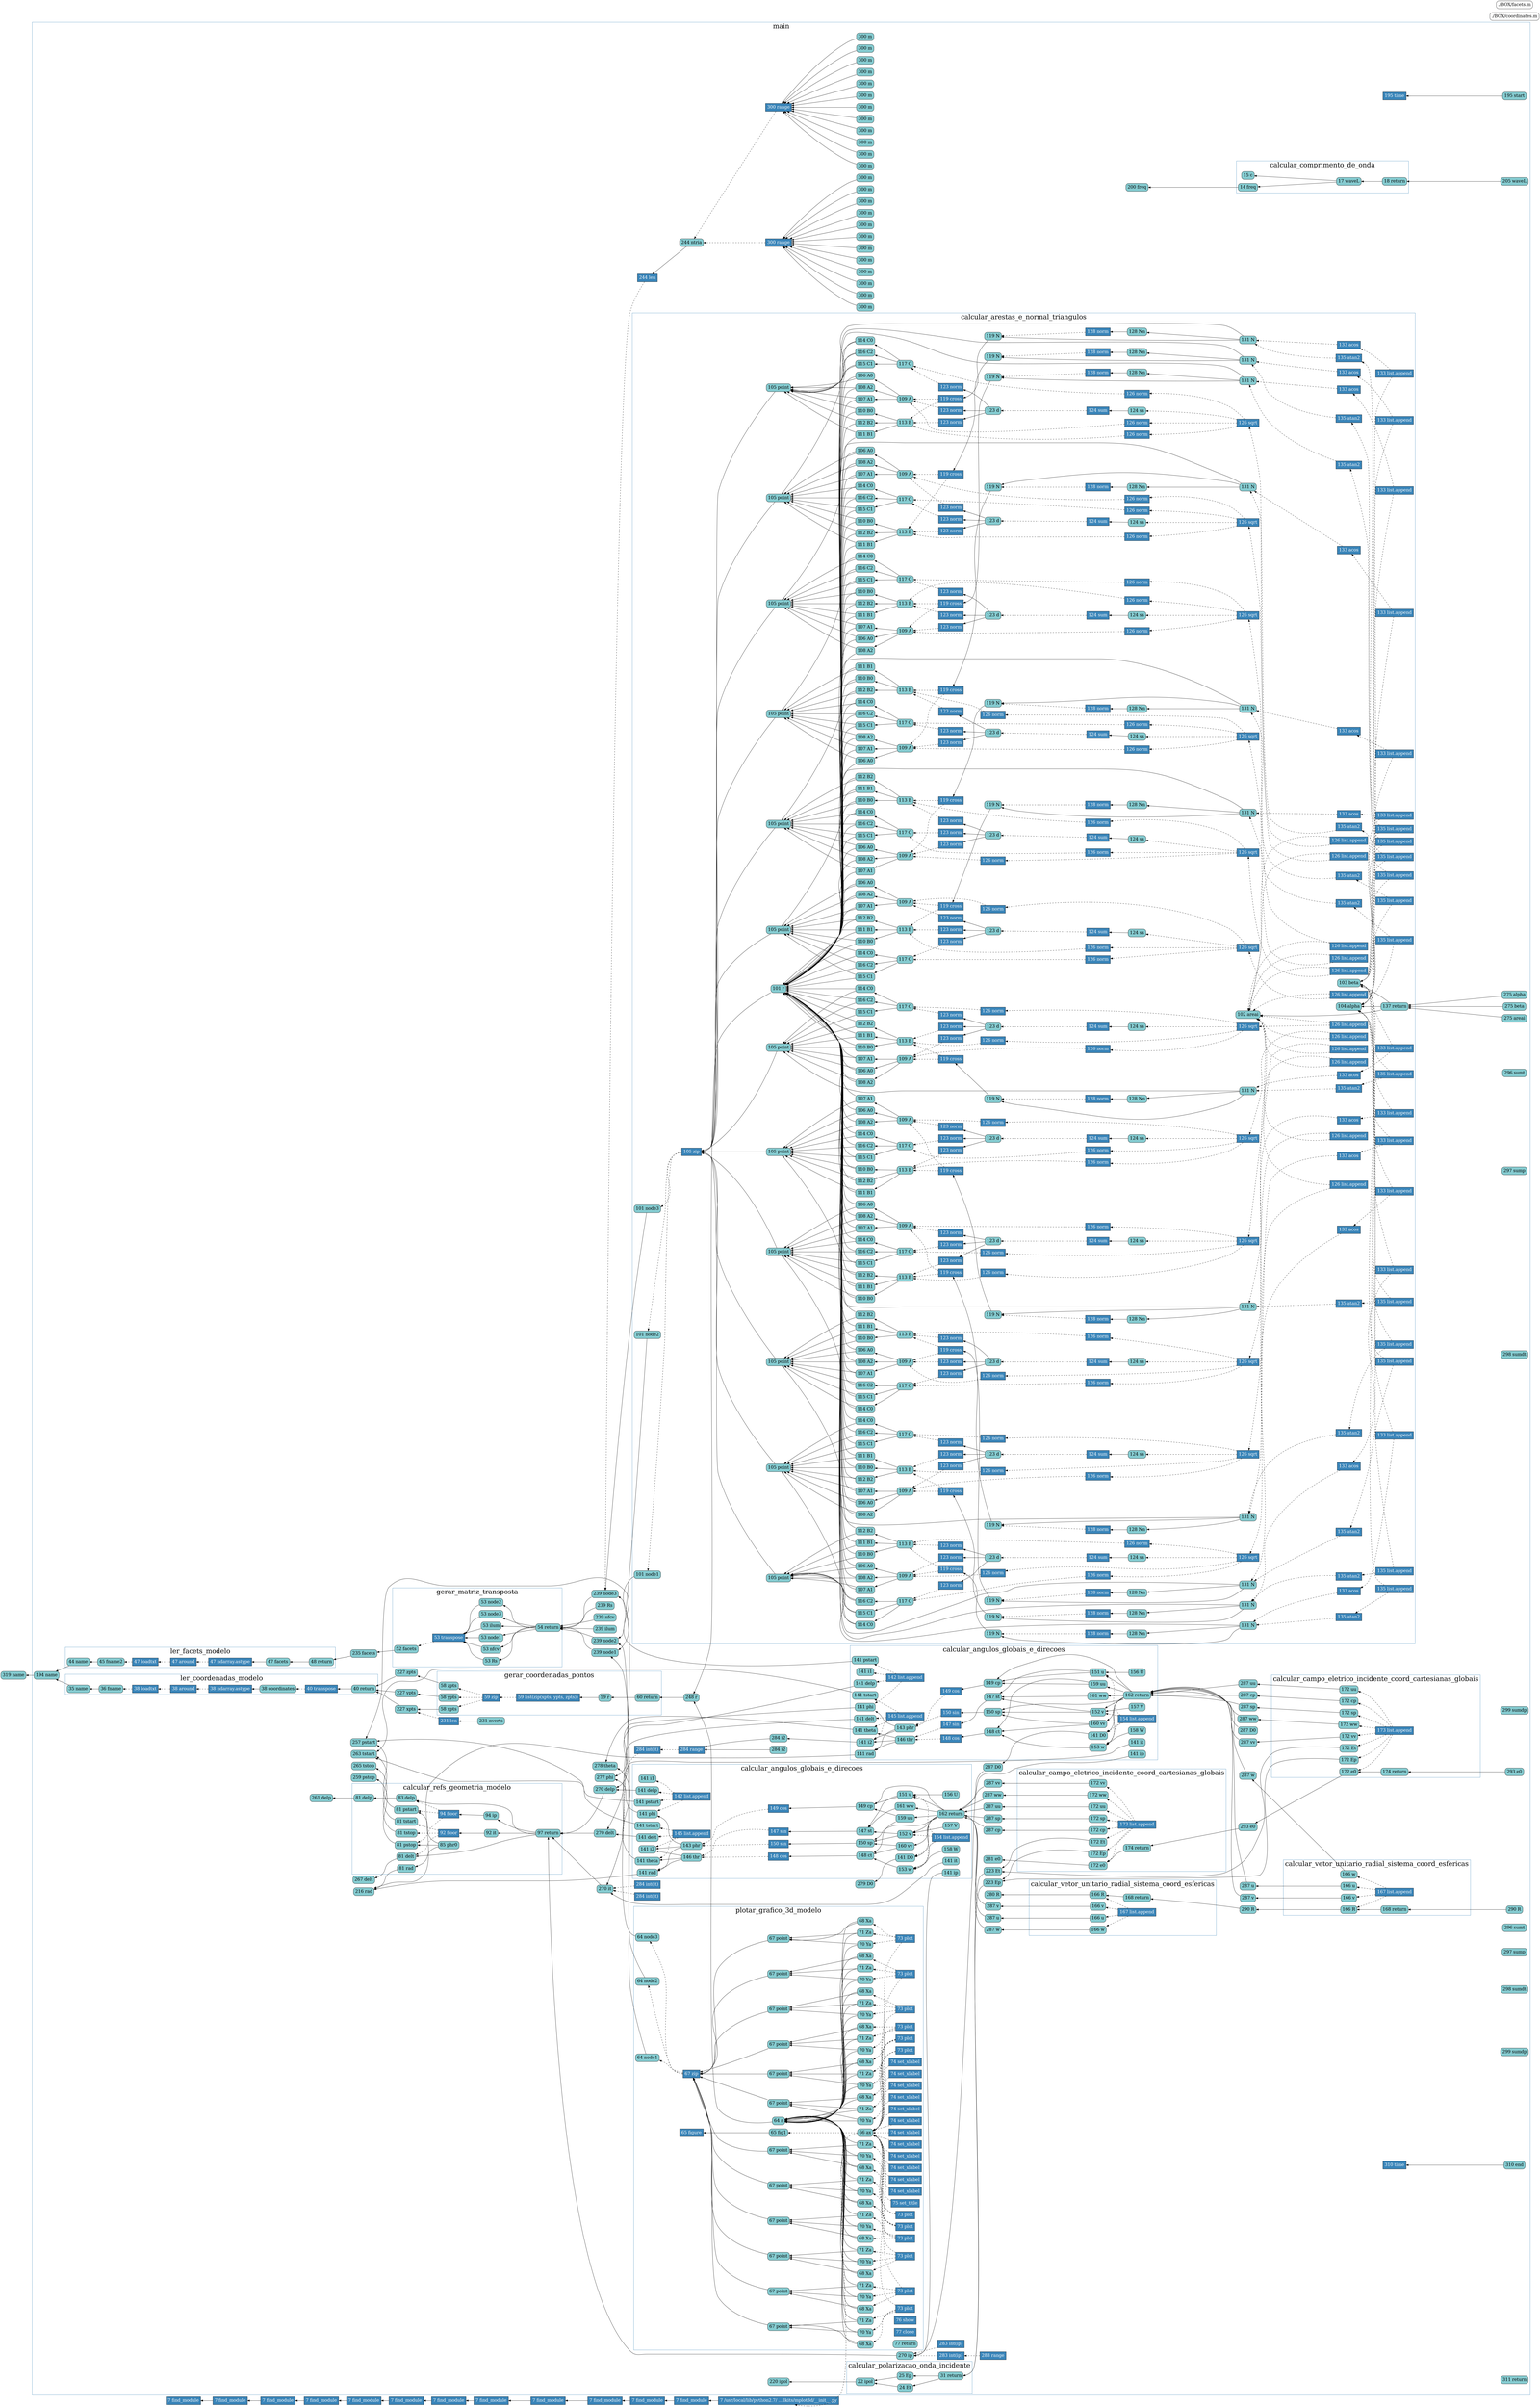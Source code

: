 digraph dependency {
    rankdir=RL;
    node[fontsize=20]
    v_1_9 [label="7 find_module" fillcolor="#3A85B9" fontcolor="white" shape="box" style="filled"];
    v_1_12 [label="7 find_module" fillcolor="#3A85B9" fontcolor="white" shape="box" style="filled"];
    v_1_15 [label="7 find_module" fillcolor="#3A85B9" fontcolor="white" shape="box" style="filled"];
    v_1_18 [label="7 find_module" fillcolor="#3A85B9" fontcolor="white" shape="box" style="filled"];
    v_1_21 [label="7 find_module" fillcolor="#3A85B9" fontcolor="white" shape="box" style="filled"];
    v_1_24 [label="7 find_module" fillcolor="#3A85B9" fontcolor="white" shape="box" style="filled"];
    v_1_27 [label="7 find_module" fillcolor="#3A85B9" fontcolor="white" shape="box" style="filled"];
    v_1_30 [label="7 find_module" fillcolor="#3A85B9" fontcolor="white" shape="box" style="filled"];
    v_1_33 [label="7 find_module" fillcolor="#3A85B9" fontcolor="white" shape="box" style="filled"];
    v_1_36 [label="7 find_module" fillcolor="#3A85B9" fontcolor="white" shape="box" style="filled"];
    v_1_39 [label="7 find_module" fillcolor="#3A85B9" fontcolor="white" shape="box" style="filled"];
    v_1_42 [label="7 find_module" fillcolor="#3A85B9" fontcolor="white" shape="box" style="filled"];
    v_1_45 [label="7 /usr/local/lib/python2.7/ ... lkits/mplot3d/__init__.py" fillcolor="#3A85B9" fontcolor="white" shape="box" style="filled"];
    v_1_68 [label="319 name" fillcolor="#85CBD0" fontcolor="black" shape="box" style="rounded,filled"];
    subgraph cluster_15  {
        color="#3A85B9";
        fontsize=30;
        label = "main";
        v_15_69 [label="194 name" fillcolor="#85CBD0" fontcolor="black" shape="box" style="rounded,filled"];
        v_15_69 [label="194 name" fillcolor="#85CBD0" fontcolor="black" shape="box" style="rounded,filled"];
        v_15_73 [label="195 time" fillcolor="#3A85B9" fontcolor="white" shape="box" style="filled"];
        v_15_74 [label="195 start" fillcolor="#85CBD0" fontcolor="black" shape="box" style="rounded,filled"];
        v_15_75 [label="200 freq" fillcolor="#85CBD0" fontcolor="black" shape="box" style="rounded,filled"];
        subgraph cluster_17  {
            color="#3A85B9";
            fontsize=30;
            label = "calcular_comprimento_de_onda";
            v_17_80 [label="18 return" fillcolor="#85CBD0" fontcolor="black" shape="box" style="rounded,filled"];
            v_17_76 [label="14 freq" fillcolor="#85CBD0" fontcolor="black" shape="box" style="rounded,filled"];
            v_17_76 [label="14 freq" fillcolor="#85CBD0" fontcolor="black" shape="box" style="rounded,filled"];
            v_17_78 [label="15 c" fillcolor="#85CBD0" fontcolor="black" shape="box" style="rounded,filled"];
            v_17_79 [label="17 waveL" fillcolor="#85CBD0" fontcolor="black" shape="box" style="rounded,filled"];
            v_17_80 [label="18 return" fillcolor="#85CBD0" fontcolor="black" shape="box" style="rounded,filled"];
        }
        v_15_82 [label="205 waveL" fillcolor="#85CBD0" fontcolor="black" shape="box" style="rounded,filled"];
        v_15_83 [label="216 rad" fillcolor="#85CBD0" fontcolor="black" shape="box" style="rounded,filled"];
        v_15_84 [label="220 ipol" fillcolor="#85CBD0" fontcolor="black" shape="box" style="rounded,filled"];
        subgraph cluster_18  {
            color="#3A85B9";
            fontsize=30;
            label = "calcular_polarizacao_onda_incidente";
            v_18_89 [label="31 return" fillcolor="#85CBD0" fontcolor="black" shape="box" style="rounded,filled"];
            v_18_85 [label="22 ipol" fillcolor="#85CBD0" fontcolor="black" shape="box" style="rounded,filled"];
            v_18_85 [label="22 ipol" fillcolor="#85CBD0" fontcolor="black" shape="box" style="rounded,filled"];
            v_18_87 [label="24 Et" fillcolor="#85CBD0" fontcolor="black" shape="box" style="rounded,filled"];
            v_18_88 [label="25 Ep" fillcolor="#85CBD0" fontcolor="black" shape="box" style="rounded,filled"];
            v_18_89 [label="31 return" fillcolor="#85CBD0" fontcolor="black" shape="box" style="rounded,filled"];
        }
        v_15_91 [label="223 Et" fillcolor="#85CBD0" fontcolor="black" shape="box" style="rounded,filled"];
        v_15_92 [label="223 Ep" fillcolor="#85CBD0" fontcolor="black" shape="box" style="rounded,filled"];
        subgraph cluster_19  {
            color="#3A85B9";
            fontsize=30;
            label = "ler_coordenadas_modelo";
            v_19_110 [label="40 return" fillcolor="#85CBD0" fontcolor="black" shape="box" style="rounded,filled"];
            v_19_93 [label="35 name" fillcolor="#85CBD0" fontcolor="black" shape="box" style="rounded,filled"];
            v_19_93 [label="35 name" fillcolor="#85CBD0" fontcolor="black" shape="box" style="rounded,filled"];
            v_19_95 [label="36 fname" fillcolor="#85CBD0" fontcolor="black" shape="box" style="rounded,filled"];
            v_19_98 [label="38 loadtxt" fillcolor="#3A85B9" fontcolor="white" shape="box" style="filled"];
            v_19_101 [label="38 around" fillcolor="#3A85B9" fontcolor="white" shape="box" style="filled"];
            v_19_105 [label="38 ndarray.astype" fillcolor="#3A85B9" fontcolor="white" shape="box" style="filled"];
            v_19_106 [label="38 coordinates" fillcolor="#85CBD0" fontcolor="black" shape="box" style="rounded,filled"];
            v_19_109 [label="40 transpose" fillcolor="#3A85B9" fontcolor="white" shape="box" style="filled"];
            v_19_110 [label="40 return" fillcolor="#85CBD0" fontcolor="black" shape="box" style="rounded,filled"];
        }
        v_15_112 [label="227 ypts" fillcolor="#85CBD0" fontcolor="black" shape="box" style="rounded,filled"];
        v_15_113 [label="227 xpts" fillcolor="#85CBD0" fontcolor="black" shape="box" style="rounded,filled"];
        v_15_114 [label="227 zpts" fillcolor="#85CBD0" fontcolor="black" shape="box" style="rounded,filled"];
        v_15_118 [label="231 len" fillcolor="#3A85B9" fontcolor="white" shape="box" style="filled"];
        v_15_119 [label="231 nverts" fillcolor="#85CBD0" fontcolor="black" shape="box" style="rounded,filled"];
        subgraph cluster_25  {
            color="#3A85B9";
            fontsize=30;
            label = "ler_facets_modelo";
            v_25_134 [label="48 return" fillcolor="#85CBD0" fontcolor="black" shape="box" style="rounded,filled"];
            v_25_121 [label="44 name" fillcolor="#85CBD0" fontcolor="black" shape="box" style="rounded,filled"];
            v_25_121 [label="44 name" fillcolor="#85CBD0" fontcolor="black" shape="box" style="rounded,filled"];
            v_25_123 [label="45 fname2" fillcolor="#85CBD0" fontcolor="black" shape="box" style="rounded,filled"];
            v_25_126 [label="47 loadtxt" fillcolor="#3A85B9" fontcolor="white" shape="box" style="filled"];
            v_25_129 [label="47 around" fillcolor="#3A85B9" fontcolor="white" shape="box" style="filled"];
            v_25_132 [label="47 ndarray.astype" fillcolor="#3A85B9" fontcolor="white" shape="box" style="filled"];
            v_25_133 [label="47 facets" fillcolor="#85CBD0" fontcolor="black" shape="box" style="rounded,filled"];
            v_25_134 [label="48 return" fillcolor="#85CBD0" fontcolor="black" shape="box" style="rounded,filled"];
        }
        v_15_136 [label="235 facets" fillcolor="#85CBD0" fontcolor="black" shape="box" style="rounded,filled"];
        subgraph cluster_29  {
            color="#3A85B9";
            fontsize=30;
            label = "gerar_matriz_transposta";
            v_29_149 [label="54 return" fillcolor="#85CBD0" fontcolor="black" shape="box" style="rounded,filled"];
            v_29_137 [label="52 facets" fillcolor="#85CBD0" fontcolor="black" shape="box" style="rounded,filled"];
            v_29_137 [label="52 facets" fillcolor="#85CBD0" fontcolor="black" shape="box" style="rounded,filled"];
            v_29_142 [label="53 transpose" fillcolor="#3A85B9" fontcolor="white" shape="box" style="filled"];
            v_29_143 [label="53 Rs" fillcolor="#85CBD0" fontcolor="black" shape="box" style="rounded,filled"];
            v_29_144 [label="53 nfcv" fillcolor="#85CBD0" fontcolor="black" shape="box" style="rounded,filled"];
            v_29_145 [label="53 node1" fillcolor="#85CBD0" fontcolor="black" shape="box" style="rounded,filled"];
            v_29_146 [label="53 ilum" fillcolor="#85CBD0" fontcolor="black" shape="box" style="rounded,filled"];
            v_29_147 [label="53 node3" fillcolor="#85CBD0" fontcolor="black" shape="box" style="rounded,filled"];
            v_29_148 [label="53 node2" fillcolor="#85CBD0" fontcolor="black" shape="box" style="rounded,filled"];
            v_29_149 [label="54 return" fillcolor="#85CBD0" fontcolor="black" shape="box" style="rounded,filled"];
        }
        v_15_151 [label="239 Rs" fillcolor="#85CBD0" fontcolor="black" shape="box" style="rounded,filled"];
        v_15_152 [label="239 nfcv" fillcolor="#85CBD0" fontcolor="black" shape="box" style="rounded,filled"];
        v_15_153 [label="239 node1" fillcolor="#85CBD0" fontcolor="black" shape="box" style="rounded,filled"];
        v_15_154 [label="239 ilum" fillcolor="#85CBD0" fontcolor="black" shape="box" style="rounded,filled"];
        v_15_155 [label="239 node3" fillcolor="#85CBD0" fontcolor="black" shape="box" style="rounded,filled"];
        v_15_156 [label="239 node2" fillcolor="#85CBD0" fontcolor="black" shape="box" style="rounded,filled"];
        v_15_160 [label="244 len" fillcolor="#3A85B9" fontcolor="white" shape="box" style="filled"];
        v_15_161 [label="244 ntria" fillcolor="#85CBD0" fontcolor="black" shape="box" style="rounded,filled"];
        subgraph cluster_32  {
            color="#3A85B9";
            fontsize=30;
            label = "gerar_coordenadas_pontos";
            v_32_180 [label="60 return" fillcolor="#85CBD0" fontcolor="black" shape="box" style="rounded,filled"];
            v_32_162 [label="58 xpts" fillcolor="#85CBD0" fontcolor="black" shape="box" style="rounded,filled"];
            v_32_163 [label="58 ypts" fillcolor="#85CBD0" fontcolor="black" shape="box" style="rounded,filled"];
            v_32_164 [label="58 zpts" fillcolor="#85CBD0" fontcolor="black" shape="box" style="rounded,filled"];
            v_32_162 [label="58 xpts" fillcolor="#85CBD0" fontcolor="black" shape="box" style="rounded,filled"];
            v_32_163 [label="58 ypts" fillcolor="#85CBD0" fontcolor="black" shape="box" style="rounded,filled"];
            v_32_164 [label="58 zpts" fillcolor="#85CBD0" fontcolor="black" shape="box" style="rounded,filled"];
            v_32_174 [label="59 zip" fillcolor="#3A85B9" fontcolor="white" shape="box" style="filled"];
            v_32_176 [label="59 r" fillcolor="#85CBD0" fontcolor="black" shape="box" style="rounded,filled"];
            v_32_177 [label="59 list(zip(xpts, ypts, zpts))" fillcolor="#3A85B9" fontcolor="white" shape="box" style="filled"];
            v_32_180 [label="60 return" fillcolor="#85CBD0" fontcolor="black" shape="box" style="rounded,filled"];
        }
        v_15_182 [label="248 r" fillcolor="#85CBD0" fontcolor="black" shape="box" style="rounded,filled"];
        subgraph cluster_34  {
            color="#3A85B9";
            fontsize=30;
            label = "plotar_grafico_3d_modelo";
            v_34_183 [label="64 node1" fillcolor="#85CBD0" fontcolor="black" shape="box" style="rounded,filled"];
            v_34_184 [label="64 node2" fillcolor="#85CBD0" fontcolor="black" shape="box" style="rounded,filled"];
            v_34_185 [label="64 node3" fillcolor="#85CBD0" fontcolor="black" shape="box" style="rounded,filled"];
            v_34_186 [label="64 r" fillcolor="#85CBD0" fontcolor="black" shape="box" style="rounded,filled"];
            v_34_183 [label="64 node1" fillcolor="#85CBD0" fontcolor="black" shape="box" style="rounded,filled"];
            v_34_184 [label="64 node2" fillcolor="#85CBD0" fontcolor="black" shape="box" style="rounded,filled"];
            v_34_185 [label="64 node3" fillcolor="#85CBD0" fontcolor="black" shape="box" style="rounded,filled"];
            v_34_186 [label="64 r" fillcolor="#85CBD0" fontcolor="black" shape="box" style="rounded,filled"];
            v_34_194 [label="65 figure" fillcolor="#3A85B9" fontcolor="white" shape="box" style="filled"];
            v_34_195 [label="65 fig1" fillcolor="#85CBD0" fontcolor="black" shape="box" style="rounded,filled"];
            v_34_199 [label="66 ax" fillcolor="#85CBD0" fontcolor="black" shape="box" style="rounded,filled"];
            v_34_205 [label="67 zip" fillcolor="#3A85B9" fontcolor="white" shape="box" style="filled"];
            v_34_206 [label="67 point" fillcolor="#85CBD0" fontcolor="black" shape="box" style="rounded,filled"];
            v_34_207 [label="68 Xa" fillcolor="#85CBD0" fontcolor="black" shape="box" style="rounded,filled"];
            v_34_208 [label="70 Ya" fillcolor="#85CBD0" fontcolor="black" shape="box" style="rounded,filled"];
            v_34_209 [label="71 Za" fillcolor="#85CBD0" fontcolor="black" shape="box" style="rounded,filled"];
            v_34_212 [label="73 plot" fillcolor="#3A85B9" fontcolor="white" shape="box" style="filled"];
            v_34_215 [label="74 set_xlabel" fillcolor="#3A85B9" fontcolor="white" shape="box" style="filled"];
            v_34_216 [label="67 point" fillcolor="#85CBD0" fontcolor="black" shape="box" style="rounded,filled"];
            v_34_217 [label="68 Xa" fillcolor="#85CBD0" fontcolor="black" shape="box" style="rounded,filled"];
            v_34_218 [label="70 Ya" fillcolor="#85CBD0" fontcolor="black" shape="box" style="rounded,filled"];
            v_34_219 [label="71 Za" fillcolor="#85CBD0" fontcolor="black" shape="box" style="rounded,filled"];
            v_34_222 [label="73 plot" fillcolor="#3A85B9" fontcolor="white" shape="box" style="filled"];
            v_34_225 [label="74 set_xlabel" fillcolor="#3A85B9" fontcolor="white" shape="box" style="filled"];
            v_34_226 [label="67 point" fillcolor="#85CBD0" fontcolor="black" shape="box" style="rounded,filled"];
            v_34_227 [label="68 Xa" fillcolor="#85CBD0" fontcolor="black" shape="box" style="rounded,filled"];
            v_34_228 [label="70 Ya" fillcolor="#85CBD0" fontcolor="black" shape="box" style="rounded,filled"];
            v_34_229 [label="71 Za" fillcolor="#85CBD0" fontcolor="black" shape="box" style="rounded,filled"];
            v_34_232 [label="73 plot" fillcolor="#3A85B9" fontcolor="white" shape="box" style="filled"];
            v_34_235 [label="74 set_xlabel" fillcolor="#3A85B9" fontcolor="white" shape="box" style="filled"];
            v_34_236 [label="67 point" fillcolor="#85CBD0" fontcolor="black" shape="box" style="rounded,filled"];
            v_34_237 [label="68 Xa" fillcolor="#85CBD0" fontcolor="black" shape="box" style="rounded,filled"];
            v_34_238 [label="70 Ya" fillcolor="#85CBD0" fontcolor="black" shape="box" style="rounded,filled"];
            v_34_239 [label="71 Za" fillcolor="#85CBD0" fontcolor="black" shape="box" style="rounded,filled"];
            v_34_242 [label="73 plot" fillcolor="#3A85B9" fontcolor="white" shape="box" style="filled"];
            v_34_245 [label="74 set_xlabel" fillcolor="#3A85B9" fontcolor="white" shape="box" style="filled"];
            v_34_246 [label="67 point" fillcolor="#85CBD0" fontcolor="black" shape="box" style="rounded,filled"];
            v_34_247 [label="68 Xa" fillcolor="#85CBD0" fontcolor="black" shape="box" style="rounded,filled"];
            v_34_248 [label="70 Ya" fillcolor="#85CBD0" fontcolor="black" shape="box" style="rounded,filled"];
            v_34_249 [label="71 Za" fillcolor="#85CBD0" fontcolor="black" shape="box" style="rounded,filled"];
            v_34_252 [label="73 plot" fillcolor="#3A85B9" fontcolor="white" shape="box" style="filled"];
            v_34_255 [label="74 set_xlabel" fillcolor="#3A85B9" fontcolor="white" shape="box" style="filled"];
            v_34_256 [label="67 point" fillcolor="#85CBD0" fontcolor="black" shape="box" style="rounded,filled"];
            v_34_257 [label="68 Xa" fillcolor="#85CBD0" fontcolor="black" shape="box" style="rounded,filled"];
            v_34_258 [label="70 Ya" fillcolor="#85CBD0" fontcolor="black" shape="box" style="rounded,filled"];
            v_34_259 [label="71 Za" fillcolor="#85CBD0" fontcolor="black" shape="box" style="rounded,filled"];
            v_34_262 [label="73 plot" fillcolor="#3A85B9" fontcolor="white" shape="box" style="filled"];
            v_34_265 [label="74 set_xlabel" fillcolor="#3A85B9" fontcolor="white" shape="box" style="filled"];
            v_34_266 [label="67 point" fillcolor="#85CBD0" fontcolor="black" shape="box" style="rounded,filled"];
            v_34_267 [label="68 Xa" fillcolor="#85CBD0" fontcolor="black" shape="box" style="rounded,filled"];
            v_34_268 [label="70 Ya" fillcolor="#85CBD0" fontcolor="black" shape="box" style="rounded,filled"];
            v_34_269 [label="71 Za" fillcolor="#85CBD0" fontcolor="black" shape="box" style="rounded,filled"];
            v_34_272 [label="73 plot" fillcolor="#3A85B9" fontcolor="white" shape="box" style="filled"];
            v_34_275 [label="74 set_xlabel" fillcolor="#3A85B9" fontcolor="white" shape="box" style="filled"];
            v_34_276 [label="67 point" fillcolor="#85CBD0" fontcolor="black" shape="box" style="rounded,filled"];
            v_34_277 [label="68 Xa" fillcolor="#85CBD0" fontcolor="black" shape="box" style="rounded,filled"];
            v_34_278 [label="70 Ya" fillcolor="#85CBD0" fontcolor="black" shape="box" style="rounded,filled"];
            v_34_279 [label="71 Za" fillcolor="#85CBD0" fontcolor="black" shape="box" style="rounded,filled"];
            v_34_282 [label="73 plot" fillcolor="#3A85B9" fontcolor="white" shape="box" style="filled"];
            v_34_285 [label="74 set_xlabel" fillcolor="#3A85B9" fontcolor="white" shape="box" style="filled"];
            v_34_286 [label="67 point" fillcolor="#85CBD0" fontcolor="black" shape="box" style="rounded,filled"];
            v_34_287 [label="68 Xa" fillcolor="#85CBD0" fontcolor="black" shape="box" style="rounded,filled"];
            v_34_288 [label="70 Ya" fillcolor="#85CBD0" fontcolor="black" shape="box" style="rounded,filled"];
            v_34_289 [label="71 Za" fillcolor="#85CBD0" fontcolor="black" shape="box" style="rounded,filled"];
            v_34_292 [label="73 plot" fillcolor="#3A85B9" fontcolor="white" shape="box" style="filled"];
            v_34_295 [label="74 set_xlabel" fillcolor="#3A85B9" fontcolor="white" shape="box" style="filled"];
            v_34_296 [label="67 point" fillcolor="#85CBD0" fontcolor="black" shape="box" style="rounded,filled"];
            v_34_297 [label="68 Xa" fillcolor="#85CBD0" fontcolor="black" shape="box" style="rounded,filled"];
            v_34_298 [label="70 Ya" fillcolor="#85CBD0" fontcolor="black" shape="box" style="rounded,filled"];
            v_34_299 [label="71 Za" fillcolor="#85CBD0" fontcolor="black" shape="box" style="rounded,filled"];
            v_34_302 [label="73 plot" fillcolor="#3A85B9" fontcolor="white" shape="box" style="filled"];
            v_34_305 [label="74 set_xlabel" fillcolor="#3A85B9" fontcolor="white" shape="box" style="filled"];
            v_34_306 [label="67 point" fillcolor="#85CBD0" fontcolor="black" shape="box" style="rounded,filled"];
            v_34_307 [label="68 Xa" fillcolor="#85CBD0" fontcolor="black" shape="box" style="rounded,filled"];
            v_34_308 [label="70 Ya" fillcolor="#85CBD0" fontcolor="black" shape="box" style="rounded,filled"];
            v_34_309 [label="71 Za" fillcolor="#85CBD0" fontcolor="black" shape="box" style="rounded,filled"];
            v_34_312 [label="73 plot" fillcolor="#3A85B9" fontcolor="white" shape="box" style="filled"];
            v_34_315 [label="74 set_xlabel" fillcolor="#3A85B9" fontcolor="white" shape="box" style="filled"];
            v_34_316 [label="67 point" fillcolor="#85CBD0" fontcolor="black" shape="box" style="rounded,filled"];
            v_34_317 [label="68 Xa" fillcolor="#85CBD0" fontcolor="black" shape="box" style="rounded,filled"];
            v_34_318 [label="70 Ya" fillcolor="#85CBD0" fontcolor="black" shape="box" style="rounded,filled"];
            v_34_319 [label="71 Za" fillcolor="#85CBD0" fontcolor="black" shape="box" style="rounded,filled"];
            v_34_322 [label="73 plot" fillcolor="#3A85B9" fontcolor="white" shape="box" style="filled"];
            v_34_325 [label="74 set_xlabel" fillcolor="#3A85B9" fontcolor="white" shape="box" style="filled"];
            v_34_328 [label="75 set_title" fillcolor="#3A85B9" fontcolor="white" shape="box" style="filled"];
            v_34_331 [label="76 show" fillcolor="#3A85B9" fontcolor="white" shape="box" style="filled"];
            v_34_334 [label="77 close" fillcolor="#3A85B9" fontcolor="white" shape="box" style="filled"];
            v_34_335 [label="77 return" fillcolor="#85CBD0" fontcolor="black" shape="box" style="rounded,filled"];
        }
        v_15_337 [label="257 pstart" fillcolor="#85CBD0" fontcolor="black" shape="box" style="rounded,filled"];
        v_15_338 [label="259 pstop" fillcolor="#85CBD0" fontcolor="black" shape="box" style="rounded,filled"];
        v_15_339 [label="261 delp" fillcolor="#85CBD0" fontcolor="black" shape="box" style="rounded,filled"];
        v_15_340 [label="263 tstart" fillcolor="#85CBD0" fontcolor="black" shape="box" style="rounded,filled"];
        v_15_341 [label="265 tstop" fillcolor="#85CBD0" fontcolor="black" shape="box" style="rounded,filled"];
        v_15_342 [label="267 delt" fillcolor="#85CBD0" fontcolor="black" shape="box" style="rounded,filled"];
        subgraph cluster_65  {
            color="#3A85B9";
            fontsize=30;
            label = "calcular_refs_geometria_modelo";
            v_65_361 [label="97 return" fillcolor="#85CBD0" fontcolor="black" shape="box" style="rounded,filled"];
            v_65_343 [label="81 pstart" fillcolor="#85CBD0" fontcolor="black" shape="box" style="rounded,filled"];
            v_65_344 [label="81 pstop" fillcolor="#85CBD0" fontcolor="black" shape="box" style="rounded,filled"];
            v_65_345 [label="81 delp" fillcolor="#85CBD0" fontcolor="black" shape="box" style="rounded,filled"];
            v_65_346 [label="81 tstart" fillcolor="#85CBD0" fontcolor="black" shape="box" style="rounded,filled"];
            v_65_347 [label="81 tstop" fillcolor="#85CBD0" fontcolor="black" shape="box" style="rounded,filled"];
            v_65_348 [label="81 delt" fillcolor="#85CBD0" fontcolor="black" shape="box" style="rounded,filled"];
            v_65_349 [label="81 rad" fillcolor="#85CBD0" fontcolor="black" shape="box" style="rounded,filled"];
            v_65_343 [label="81 pstart" fillcolor="#85CBD0" fontcolor="black" shape="box" style="rounded,filled"];
            v_65_344 [label="81 pstop" fillcolor="#85CBD0" fontcolor="black" shape="box" style="rounded,filled"];
            v_65_345 [label="81 delp" fillcolor="#85CBD0" fontcolor="black" shape="box" style="rounded,filled"];
            v_65_346 [label="81 tstart" fillcolor="#85CBD0" fontcolor="black" shape="box" style="rounded,filled"];
            v_65_347 [label="81 tstop" fillcolor="#85CBD0" fontcolor="black" shape="box" style="rounded,filled"];
            v_65_348 [label="81 delt" fillcolor="#85CBD0" fontcolor="black" shape="box" style="rounded,filled"];
            v_65_349 [label="81 rad" fillcolor="#85CBD0" fontcolor="black" shape="box" style="rounded,filled"];
            v_65_351 [label="83 delp" fillcolor="#85CBD0" fontcolor="black" shape="box" style="rounded,filled"];
            v_65_352 [label="85 phr0" fillcolor="#85CBD0" fontcolor="black" shape="box" style="rounded,filled"];
            v_65_355 [label="92 floor" fillcolor="#3A85B9" fontcolor="white" shape="box" style="filled"];
            v_65_356 [label="92 it" fillcolor="#85CBD0" fontcolor="black" shape="box" style="rounded,filled"];
            v_65_359 [label="94 floor" fillcolor="#3A85B9" fontcolor="white" shape="box" style="filled"];
            v_65_360 [label="94 ip" fillcolor="#85CBD0" fontcolor="black" shape="box" style="rounded,filled"];
            v_65_361 [label="97 return" fillcolor="#85CBD0" fontcolor="black" shape="box" style="rounded,filled"];
        }
        v_15_363 [label="270 ip" fillcolor="#85CBD0" fontcolor="black" shape="box" style="rounded,filled"];
        v_15_364 [label="270 it" fillcolor="#85CBD0" fontcolor="black" shape="box" style="rounded,filled"];
        v_15_365 [label="270 delt" fillcolor="#85CBD0" fontcolor="black" shape="box" style="rounded,filled"];
        v_15_366 [label="270 delp" fillcolor="#85CBD0" fontcolor="black" shape="box" style="rounded,filled"];
        subgraph cluster_68  {
            color="#3A85B9";
            fontsize=30;
            label = "calcular_arestas_e_normal_triangulos";
            v_68_1226 [label="137 return" fillcolor="#85CBD0" fontcolor="black" shape="box" style="rounded,filled"];
            v_68_367 [label="101 node1" fillcolor="#85CBD0" fontcolor="black" shape="box" style="rounded,filled"];
            v_68_368 [label="101 node2" fillcolor="#85CBD0" fontcolor="black" shape="box" style="rounded,filled"];
            v_68_369 [label="101 node3" fillcolor="#85CBD0" fontcolor="black" shape="box" style="rounded,filled"];
            v_68_370 [label="101 r" fillcolor="#85CBD0" fontcolor="black" shape="box" style="rounded,filled"];
            v_68_367 [label="101 node1" fillcolor="#85CBD0" fontcolor="black" shape="box" style="rounded,filled"];
            v_68_368 [label="101 node2" fillcolor="#85CBD0" fontcolor="black" shape="box" style="rounded,filled"];
            v_68_369 [label="101 node3" fillcolor="#85CBD0" fontcolor="black" shape="box" style="rounded,filled"];
            v_68_370 [label="101 r" fillcolor="#85CBD0" fontcolor="black" shape="box" style="rounded,filled"];
            v_68_376 [label="102 areai" fillcolor="#85CBD0" fontcolor="black" shape="box" style="rounded,filled"];
            v_68_377 [label="103 beta" fillcolor="#85CBD0" fontcolor="black" shape="box" style="rounded,filled"];
            v_68_378 [label="104 alpha" fillcolor="#85CBD0" fontcolor="black" shape="box" style="rounded,filled"];
            v_68_384 [label="105 zip" fillcolor="#3A85B9" fontcolor="white" shape="box" style="filled"];
            v_68_385 [label="105 point" fillcolor="#85CBD0" fontcolor="black" shape="box" style="rounded,filled"];
            v_68_386 [label="106 A0" fillcolor="#85CBD0" fontcolor="black" shape="box" style="rounded,filled"];
            v_68_387 [label="107 A1" fillcolor="#85CBD0" fontcolor="black" shape="box" style="rounded,filled"];
            v_68_388 [label="108 A2" fillcolor="#85CBD0" fontcolor="black" shape="box" style="rounded,filled"];
            v_68_389 [label="109 A" fillcolor="#85CBD0" fontcolor="black" shape="box" style="rounded,filled"];
            v_68_390 [label="110 B0" fillcolor="#85CBD0" fontcolor="black" shape="box" style="rounded,filled"];
            v_68_391 [label="111 B1" fillcolor="#85CBD0" fontcolor="black" shape="box" style="rounded,filled"];
            v_68_392 [label="112 B2" fillcolor="#85CBD0" fontcolor="black" shape="box" style="rounded,filled"];
            v_68_393 [label="113 B" fillcolor="#85CBD0" fontcolor="black" shape="box" style="rounded,filled"];
            v_68_394 [label="114 C0" fillcolor="#85CBD0" fontcolor="black" shape="box" style="rounded,filled"];
            v_68_395 [label="115 C1" fillcolor="#85CBD0" fontcolor="black" shape="box" style="rounded,filled"];
            v_68_396 [label="116 C2" fillcolor="#85CBD0" fontcolor="black" shape="box" style="rounded,filled"];
            v_68_397 [label="117 C" fillcolor="#85CBD0" fontcolor="black" shape="box" style="rounded,filled"];
            v_68_400 [label="119 cross" fillcolor="#3A85B9" fontcolor="white" shape="box" style="filled"];
            v_68_401 [label="119 N" fillcolor="#85CBD0" fontcolor="black" shape="box" style="rounded,filled"];
            v_68_404 [label="123 norm" fillcolor="#3A85B9" fontcolor="white" shape="box" style="filled"];
            v_68_407 [label="123 norm" fillcolor="#3A85B9" fontcolor="white" shape="box" style="filled"];
            v_68_410 [label="123 norm" fillcolor="#3A85B9" fontcolor="white" shape="box" style="filled"];
            v_68_411 [label="123 d" fillcolor="#85CBD0" fontcolor="black" shape="box" style="rounded,filled"];
            v_68_415 [label="124 sum" fillcolor="#3A85B9" fontcolor="white" shape="box" style="filled"];
            v_68_416 [label="124 ss" fillcolor="#85CBD0" fontcolor="black" shape="box" style="rounded,filled"];
            v_68_420 [label="126 norm" fillcolor="#3A85B9" fontcolor="white" shape="box" style="filled"];
            v_68_423 [label="126 norm" fillcolor="#3A85B9" fontcolor="white" shape="box" style="filled"];
            v_68_426 [label="126 norm" fillcolor="#3A85B9" fontcolor="white" shape="box" style="filled"];
            v_68_429 [label="126 sqrt" fillcolor="#3A85B9" fontcolor="white" shape="box" style="filled"];
            v_68_433 [label="126 list.append" fillcolor="#3A85B9" fontcolor="white" shape="box" style="filled"];
            v_68_436 [label="128 norm" fillcolor="#3A85B9" fontcolor="white" shape="box" style="filled"];
            v_68_437 [label="128 Nn" fillcolor="#85CBD0" fontcolor="black" shape="box" style="rounded,filled"];
            v_68_438 [label="131 N" fillcolor="#85CBD0" fontcolor="black" shape="box" style="rounded,filled"];
            v_68_442 [label="133 acos" fillcolor="#3A85B9" fontcolor="white" shape="box" style="filled"];
            v_68_446 [label="133 list.append" fillcolor="#3A85B9" fontcolor="white" shape="box" style="filled"];
            v_68_451 [label="135 atan2" fillcolor="#3A85B9" fontcolor="white" shape="box" style="filled"];
            v_68_455 [label="135 list.append" fillcolor="#3A85B9" fontcolor="white" shape="box" style="filled"];
            v_68_456 [label="105 point" fillcolor="#85CBD0" fontcolor="black" shape="box" style="rounded,filled"];
            v_68_457 [label="106 A0" fillcolor="#85CBD0" fontcolor="black" shape="box" style="rounded,filled"];
            v_68_458 [label="107 A1" fillcolor="#85CBD0" fontcolor="black" shape="box" style="rounded,filled"];
            v_68_459 [label="108 A2" fillcolor="#85CBD0" fontcolor="black" shape="box" style="rounded,filled"];
            v_68_460 [label="109 A" fillcolor="#85CBD0" fontcolor="black" shape="box" style="rounded,filled"];
            v_68_461 [label="110 B0" fillcolor="#85CBD0" fontcolor="black" shape="box" style="rounded,filled"];
            v_68_462 [label="111 B1" fillcolor="#85CBD0" fontcolor="black" shape="box" style="rounded,filled"];
            v_68_463 [label="112 B2" fillcolor="#85CBD0" fontcolor="black" shape="box" style="rounded,filled"];
            v_68_464 [label="113 B" fillcolor="#85CBD0" fontcolor="black" shape="box" style="rounded,filled"];
            v_68_465 [label="114 C0" fillcolor="#85CBD0" fontcolor="black" shape="box" style="rounded,filled"];
            v_68_466 [label="115 C1" fillcolor="#85CBD0" fontcolor="black" shape="box" style="rounded,filled"];
            v_68_467 [label="116 C2" fillcolor="#85CBD0" fontcolor="black" shape="box" style="rounded,filled"];
            v_68_468 [label="117 C" fillcolor="#85CBD0" fontcolor="black" shape="box" style="rounded,filled"];
            v_68_471 [label="119 cross" fillcolor="#3A85B9" fontcolor="white" shape="box" style="filled"];
            v_68_472 [label="119 N" fillcolor="#85CBD0" fontcolor="black" shape="box" style="rounded,filled"];
            v_68_475 [label="123 norm" fillcolor="#3A85B9" fontcolor="white" shape="box" style="filled"];
            v_68_478 [label="123 norm" fillcolor="#3A85B9" fontcolor="white" shape="box" style="filled"];
            v_68_481 [label="123 norm" fillcolor="#3A85B9" fontcolor="white" shape="box" style="filled"];
            v_68_482 [label="123 d" fillcolor="#85CBD0" fontcolor="black" shape="box" style="rounded,filled"];
            v_68_486 [label="124 sum" fillcolor="#3A85B9" fontcolor="white" shape="box" style="filled"];
            v_68_487 [label="124 ss" fillcolor="#85CBD0" fontcolor="black" shape="box" style="rounded,filled"];
            v_68_490 [label="126 norm" fillcolor="#3A85B9" fontcolor="white" shape="box" style="filled"];
            v_68_493 [label="126 norm" fillcolor="#3A85B9" fontcolor="white" shape="box" style="filled"];
            v_68_496 [label="126 norm" fillcolor="#3A85B9" fontcolor="white" shape="box" style="filled"];
            v_68_499 [label="126 sqrt" fillcolor="#3A85B9" fontcolor="white" shape="box" style="filled"];
            v_68_503 [label="126 list.append" fillcolor="#3A85B9" fontcolor="white" shape="box" style="filled"];
            v_68_506 [label="128 norm" fillcolor="#3A85B9" fontcolor="white" shape="box" style="filled"];
            v_68_507 [label="128 Nn" fillcolor="#85CBD0" fontcolor="black" shape="box" style="rounded,filled"];
            v_68_508 [label="131 N" fillcolor="#85CBD0" fontcolor="black" shape="box" style="rounded,filled"];
            v_68_512 [label="133 acos" fillcolor="#3A85B9" fontcolor="white" shape="box" style="filled"];
            v_68_516 [label="133 list.append" fillcolor="#3A85B9" fontcolor="white" shape="box" style="filled"];
            v_68_521 [label="135 atan2" fillcolor="#3A85B9" fontcolor="white" shape="box" style="filled"];
            v_68_525 [label="135 list.append" fillcolor="#3A85B9" fontcolor="white" shape="box" style="filled"];
            v_68_526 [label="105 point" fillcolor="#85CBD0" fontcolor="black" shape="box" style="rounded,filled"];
            v_68_527 [label="106 A0" fillcolor="#85CBD0" fontcolor="black" shape="box" style="rounded,filled"];
            v_68_528 [label="107 A1" fillcolor="#85CBD0" fontcolor="black" shape="box" style="rounded,filled"];
            v_68_529 [label="108 A2" fillcolor="#85CBD0" fontcolor="black" shape="box" style="rounded,filled"];
            v_68_530 [label="109 A" fillcolor="#85CBD0" fontcolor="black" shape="box" style="rounded,filled"];
            v_68_531 [label="110 B0" fillcolor="#85CBD0" fontcolor="black" shape="box" style="rounded,filled"];
            v_68_532 [label="111 B1" fillcolor="#85CBD0" fontcolor="black" shape="box" style="rounded,filled"];
            v_68_533 [label="112 B2" fillcolor="#85CBD0" fontcolor="black" shape="box" style="rounded,filled"];
            v_68_534 [label="113 B" fillcolor="#85CBD0" fontcolor="black" shape="box" style="rounded,filled"];
            v_68_535 [label="114 C0" fillcolor="#85CBD0" fontcolor="black" shape="box" style="rounded,filled"];
            v_68_536 [label="115 C1" fillcolor="#85CBD0" fontcolor="black" shape="box" style="rounded,filled"];
            v_68_537 [label="116 C2" fillcolor="#85CBD0" fontcolor="black" shape="box" style="rounded,filled"];
            v_68_538 [label="117 C" fillcolor="#85CBD0" fontcolor="black" shape="box" style="rounded,filled"];
            v_68_541 [label="119 cross" fillcolor="#3A85B9" fontcolor="white" shape="box" style="filled"];
            v_68_542 [label="119 N" fillcolor="#85CBD0" fontcolor="black" shape="box" style="rounded,filled"];
            v_68_545 [label="123 norm" fillcolor="#3A85B9" fontcolor="white" shape="box" style="filled"];
            v_68_548 [label="123 norm" fillcolor="#3A85B9" fontcolor="white" shape="box" style="filled"];
            v_68_551 [label="123 norm" fillcolor="#3A85B9" fontcolor="white" shape="box" style="filled"];
            v_68_552 [label="123 d" fillcolor="#85CBD0" fontcolor="black" shape="box" style="rounded,filled"];
            v_68_556 [label="124 sum" fillcolor="#3A85B9" fontcolor="white" shape="box" style="filled"];
            v_68_557 [label="124 ss" fillcolor="#85CBD0" fontcolor="black" shape="box" style="rounded,filled"];
            v_68_560 [label="126 norm" fillcolor="#3A85B9" fontcolor="white" shape="box" style="filled"];
            v_68_563 [label="126 norm" fillcolor="#3A85B9" fontcolor="white" shape="box" style="filled"];
            v_68_566 [label="126 norm" fillcolor="#3A85B9" fontcolor="white" shape="box" style="filled"];
            v_68_569 [label="126 sqrt" fillcolor="#3A85B9" fontcolor="white" shape="box" style="filled"];
            v_68_573 [label="126 list.append" fillcolor="#3A85B9" fontcolor="white" shape="box" style="filled"];
            v_68_576 [label="128 norm" fillcolor="#3A85B9" fontcolor="white" shape="box" style="filled"];
            v_68_577 [label="128 Nn" fillcolor="#85CBD0" fontcolor="black" shape="box" style="rounded,filled"];
            v_68_578 [label="131 N" fillcolor="#85CBD0" fontcolor="black" shape="box" style="rounded,filled"];
            v_68_582 [label="133 acos" fillcolor="#3A85B9" fontcolor="white" shape="box" style="filled"];
            v_68_586 [label="133 list.append" fillcolor="#3A85B9" fontcolor="white" shape="box" style="filled"];
            v_68_591 [label="135 atan2" fillcolor="#3A85B9" fontcolor="white" shape="box" style="filled"];
            v_68_595 [label="135 list.append" fillcolor="#3A85B9" fontcolor="white" shape="box" style="filled"];
            v_68_596 [label="105 point" fillcolor="#85CBD0" fontcolor="black" shape="box" style="rounded,filled"];
            v_68_597 [label="106 A0" fillcolor="#85CBD0" fontcolor="black" shape="box" style="rounded,filled"];
            v_68_598 [label="107 A1" fillcolor="#85CBD0" fontcolor="black" shape="box" style="rounded,filled"];
            v_68_599 [label="108 A2" fillcolor="#85CBD0" fontcolor="black" shape="box" style="rounded,filled"];
            v_68_600 [label="109 A" fillcolor="#85CBD0" fontcolor="black" shape="box" style="rounded,filled"];
            v_68_601 [label="110 B0" fillcolor="#85CBD0" fontcolor="black" shape="box" style="rounded,filled"];
            v_68_602 [label="111 B1" fillcolor="#85CBD0" fontcolor="black" shape="box" style="rounded,filled"];
            v_68_603 [label="112 B2" fillcolor="#85CBD0" fontcolor="black" shape="box" style="rounded,filled"];
            v_68_604 [label="113 B" fillcolor="#85CBD0" fontcolor="black" shape="box" style="rounded,filled"];
            v_68_605 [label="114 C0" fillcolor="#85CBD0" fontcolor="black" shape="box" style="rounded,filled"];
            v_68_606 [label="115 C1" fillcolor="#85CBD0" fontcolor="black" shape="box" style="rounded,filled"];
            v_68_607 [label="116 C2" fillcolor="#85CBD0" fontcolor="black" shape="box" style="rounded,filled"];
            v_68_608 [label="117 C" fillcolor="#85CBD0" fontcolor="black" shape="box" style="rounded,filled"];
            v_68_611 [label="119 cross" fillcolor="#3A85B9" fontcolor="white" shape="box" style="filled"];
            v_68_612 [label="119 N" fillcolor="#85CBD0" fontcolor="black" shape="box" style="rounded,filled"];
            v_68_615 [label="123 norm" fillcolor="#3A85B9" fontcolor="white" shape="box" style="filled"];
            v_68_618 [label="123 norm" fillcolor="#3A85B9" fontcolor="white" shape="box" style="filled"];
            v_68_621 [label="123 norm" fillcolor="#3A85B9" fontcolor="white" shape="box" style="filled"];
            v_68_622 [label="123 d" fillcolor="#85CBD0" fontcolor="black" shape="box" style="rounded,filled"];
            v_68_626 [label="124 sum" fillcolor="#3A85B9" fontcolor="white" shape="box" style="filled"];
            v_68_627 [label="124 ss" fillcolor="#85CBD0" fontcolor="black" shape="box" style="rounded,filled"];
            v_68_630 [label="126 norm" fillcolor="#3A85B9" fontcolor="white" shape="box" style="filled"];
            v_68_633 [label="126 norm" fillcolor="#3A85B9" fontcolor="white" shape="box" style="filled"];
            v_68_636 [label="126 norm" fillcolor="#3A85B9" fontcolor="white" shape="box" style="filled"];
            v_68_639 [label="126 sqrt" fillcolor="#3A85B9" fontcolor="white" shape="box" style="filled"];
            v_68_643 [label="126 list.append" fillcolor="#3A85B9" fontcolor="white" shape="box" style="filled"];
            v_68_646 [label="128 norm" fillcolor="#3A85B9" fontcolor="white" shape="box" style="filled"];
            v_68_647 [label="128 Nn" fillcolor="#85CBD0" fontcolor="black" shape="box" style="rounded,filled"];
            v_68_648 [label="131 N" fillcolor="#85CBD0" fontcolor="black" shape="box" style="rounded,filled"];
            v_68_652 [label="133 acos" fillcolor="#3A85B9" fontcolor="white" shape="box" style="filled"];
            v_68_656 [label="133 list.append" fillcolor="#3A85B9" fontcolor="white" shape="box" style="filled"];
            v_68_661 [label="135 atan2" fillcolor="#3A85B9" fontcolor="white" shape="box" style="filled"];
            v_68_665 [label="135 list.append" fillcolor="#3A85B9" fontcolor="white" shape="box" style="filled"];
            v_68_666 [label="105 point" fillcolor="#85CBD0" fontcolor="black" shape="box" style="rounded,filled"];
            v_68_667 [label="106 A0" fillcolor="#85CBD0" fontcolor="black" shape="box" style="rounded,filled"];
            v_68_668 [label="107 A1" fillcolor="#85CBD0" fontcolor="black" shape="box" style="rounded,filled"];
            v_68_669 [label="108 A2" fillcolor="#85CBD0" fontcolor="black" shape="box" style="rounded,filled"];
            v_68_670 [label="109 A" fillcolor="#85CBD0" fontcolor="black" shape="box" style="rounded,filled"];
            v_68_671 [label="110 B0" fillcolor="#85CBD0" fontcolor="black" shape="box" style="rounded,filled"];
            v_68_672 [label="111 B1" fillcolor="#85CBD0" fontcolor="black" shape="box" style="rounded,filled"];
            v_68_673 [label="112 B2" fillcolor="#85CBD0" fontcolor="black" shape="box" style="rounded,filled"];
            v_68_674 [label="113 B" fillcolor="#85CBD0" fontcolor="black" shape="box" style="rounded,filled"];
            v_68_675 [label="114 C0" fillcolor="#85CBD0" fontcolor="black" shape="box" style="rounded,filled"];
            v_68_676 [label="115 C1" fillcolor="#85CBD0" fontcolor="black" shape="box" style="rounded,filled"];
            v_68_677 [label="116 C2" fillcolor="#85CBD0" fontcolor="black" shape="box" style="rounded,filled"];
            v_68_678 [label="117 C" fillcolor="#85CBD0" fontcolor="black" shape="box" style="rounded,filled"];
            v_68_681 [label="119 cross" fillcolor="#3A85B9" fontcolor="white" shape="box" style="filled"];
            v_68_682 [label="119 N" fillcolor="#85CBD0" fontcolor="black" shape="box" style="rounded,filled"];
            v_68_685 [label="123 norm" fillcolor="#3A85B9" fontcolor="white" shape="box" style="filled"];
            v_68_688 [label="123 norm" fillcolor="#3A85B9" fontcolor="white" shape="box" style="filled"];
            v_68_691 [label="123 norm" fillcolor="#3A85B9" fontcolor="white" shape="box" style="filled"];
            v_68_692 [label="123 d" fillcolor="#85CBD0" fontcolor="black" shape="box" style="rounded,filled"];
            v_68_696 [label="124 sum" fillcolor="#3A85B9" fontcolor="white" shape="box" style="filled"];
            v_68_697 [label="124 ss" fillcolor="#85CBD0" fontcolor="black" shape="box" style="rounded,filled"];
            v_68_700 [label="126 norm" fillcolor="#3A85B9" fontcolor="white" shape="box" style="filled"];
            v_68_703 [label="126 norm" fillcolor="#3A85B9" fontcolor="white" shape="box" style="filled"];
            v_68_706 [label="126 norm" fillcolor="#3A85B9" fontcolor="white" shape="box" style="filled"];
            v_68_709 [label="126 sqrt" fillcolor="#3A85B9" fontcolor="white" shape="box" style="filled"];
            v_68_713 [label="126 list.append" fillcolor="#3A85B9" fontcolor="white" shape="box" style="filled"];
            v_68_716 [label="128 norm" fillcolor="#3A85B9" fontcolor="white" shape="box" style="filled"];
            v_68_717 [label="128 Nn" fillcolor="#85CBD0" fontcolor="black" shape="box" style="rounded,filled"];
            v_68_718 [label="131 N" fillcolor="#85CBD0" fontcolor="black" shape="box" style="rounded,filled"];
            v_68_722 [label="133 acos" fillcolor="#3A85B9" fontcolor="white" shape="box" style="filled"];
            v_68_726 [label="133 list.append" fillcolor="#3A85B9" fontcolor="white" shape="box" style="filled"];
            v_68_731 [label="135 atan2" fillcolor="#3A85B9" fontcolor="white" shape="box" style="filled"];
            v_68_735 [label="135 list.append" fillcolor="#3A85B9" fontcolor="white" shape="box" style="filled"];
            v_68_736 [label="105 point" fillcolor="#85CBD0" fontcolor="black" shape="box" style="rounded,filled"];
            v_68_737 [label="106 A0" fillcolor="#85CBD0" fontcolor="black" shape="box" style="rounded,filled"];
            v_68_738 [label="107 A1" fillcolor="#85CBD0" fontcolor="black" shape="box" style="rounded,filled"];
            v_68_739 [label="108 A2" fillcolor="#85CBD0" fontcolor="black" shape="box" style="rounded,filled"];
            v_68_740 [label="109 A" fillcolor="#85CBD0" fontcolor="black" shape="box" style="rounded,filled"];
            v_68_741 [label="110 B0" fillcolor="#85CBD0" fontcolor="black" shape="box" style="rounded,filled"];
            v_68_742 [label="111 B1" fillcolor="#85CBD0" fontcolor="black" shape="box" style="rounded,filled"];
            v_68_743 [label="112 B2" fillcolor="#85CBD0" fontcolor="black" shape="box" style="rounded,filled"];
            v_68_744 [label="113 B" fillcolor="#85CBD0" fontcolor="black" shape="box" style="rounded,filled"];
            v_68_745 [label="114 C0" fillcolor="#85CBD0" fontcolor="black" shape="box" style="rounded,filled"];
            v_68_746 [label="115 C1" fillcolor="#85CBD0" fontcolor="black" shape="box" style="rounded,filled"];
            v_68_747 [label="116 C2" fillcolor="#85CBD0" fontcolor="black" shape="box" style="rounded,filled"];
            v_68_748 [label="117 C" fillcolor="#85CBD0" fontcolor="black" shape="box" style="rounded,filled"];
            v_68_751 [label="119 cross" fillcolor="#3A85B9" fontcolor="white" shape="box" style="filled"];
            v_68_752 [label="119 N" fillcolor="#85CBD0" fontcolor="black" shape="box" style="rounded,filled"];
            v_68_755 [label="123 norm" fillcolor="#3A85B9" fontcolor="white" shape="box" style="filled"];
            v_68_758 [label="123 norm" fillcolor="#3A85B9" fontcolor="white" shape="box" style="filled"];
            v_68_761 [label="123 norm" fillcolor="#3A85B9" fontcolor="white" shape="box" style="filled"];
            v_68_762 [label="123 d" fillcolor="#85CBD0" fontcolor="black" shape="box" style="rounded,filled"];
            v_68_766 [label="124 sum" fillcolor="#3A85B9" fontcolor="white" shape="box" style="filled"];
            v_68_767 [label="124 ss" fillcolor="#85CBD0" fontcolor="black" shape="box" style="rounded,filled"];
            v_68_770 [label="126 norm" fillcolor="#3A85B9" fontcolor="white" shape="box" style="filled"];
            v_68_773 [label="126 norm" fillcolor="#3A85B9" fontcolor="white" shape="box" style="filled"];
            v_68_776 [label="126 norm" fillcolor="#3A85B9" fontcolor="white" shape="box" style="filled"];
            v_68_779 [label="126 sqrt" fillcolor="#3A85B9" fontcolor="white" shape="box" style="filled"];
            v_68_783 [label="126 list.append" fillcolor="#3A85B9" fontcolor="white" shape="box" style="filled"];
            v_68_786 [label="128 norm" fillcolor="#3A85B9" fontcolor="white" shape="box" style="filled"];
            v_68_787 [label="128 Nn" fillcolor="#85CBD0" fontcolor="black" shape="box" style="rounded,filled"];
            v_68_788 [label="131 N" fillcolor="#85CBD0" fontcolor="black" shape="box" style="rounded,filled"];
            v_68_792 [label="133 acos" fillcolor="#3A85B9" fontcolor="white" shape="box" style="filled"];
            v_68_796 [label="133 list.append" fillcolor="#3A85B9" fontcolor="white" shape="box" style="filled"];
            v_68_801 [label="135 atan2" fillcolor="#3A85B9" fontcolor="white" shape="box" style="filled"];
            v_68_805 [label="135 list.append" fillcolor="#3A85B9" fontcolor="white" shape="box" style="filled"];
            v_68_806 [label="105 point" fillcolor="#85CBD0" fontcolor="black" shape="box" style="rounded,filled"];
            v_68_807 [label="106 A0" fillcolor="#85CBD0" fontcolor="black" shape="box" style="rounded,filled"];
            v_68_808 [label="107 A1" fillcolor="#85CBD0" fontcolor="black" shape="box" style="rounded,filled"];
            v_68_809 [label="108 A2" fillcolor="#85CBD0" fontcolor="black" shape="box" style="rounded,filled"];
            v_68_810 [label="109 A" fillcolor="#85CBD0" fontcolor="black" shape="box" style="rounded,filled"];
            v_68_811 [label="110 B0" fillcolor="#85CBD0" fontcolor="black" shape="box" style="rounded,filled"];
            v_68_812 [label="111 B1" fillcolor="#85CBD0" fontcolor="black" shape="box" style="rounded,filled"];
            v_68_813 [label="112 B2" fillcolor="#85CBD0" fontcolor="black" shape="box" style="rounded,filled"];
            v_68_814 [label="113 B" fillcolor="#85CBD0" fontcolor="black" shape="box" style="rounded,filled"];
            v_68_815 [label="114 C0" fillcolor="#85CBD0" fontcolor="black" shape="box" style="rounded,filled"];
            v_68_816 [label="115 C1" fillcolor="#85CBD0" fontcolor="black" shape="box" style="rounded,filled"];
            v_68_817 [label="116 C2" fillcolor="#85CBD0" fontcolor="black" shape="box" style="rounded,filled"];
            v_68_818 [label="117 C" fillcolor="#85CBD0" fontcolor="black" shape="box" style="rounded,filled"];
            v_68_821 [label="119 cross" fillcolor="#3A85B9" fontcolor="white" shape="box" style="filled"];
            v_68_822 [label="119 N" fillcolor="#85CBD0" fontcolor="black" shape="box" style="rounded,filled"];
            v_68_825 [label="123 norm" fillcolor="#3A85B9" fontcolor="white" shape="box" style="filled"];
            v_68_828 [label="123 norm" fillcolor="#3A85B9" fontcolor="white" shape="box" style="filled"];
            v_68_831 [label="123 norm" fillcolor="#3A85B9" fontcolor="white" shape="box" style="filled"];
            v_68_832 [label="123 d" fillcolor="#85CBD0" fontcolor="black" shape="box" style="rounded,filled"];
            v_68_836 [label="124 sum" fillcolor="#3A85B9" fontcolor="white" shape="box" style="filled"];
            v_68_837 [label="124 ss" fillcolor="#85CBD0" fontcolor="black" shape="box" style="rounded,filled"];
            v_68_840 [label="126 norm" fillcolor="#3A85B9" fontcolor="white" shape="box" style="filled"];
            v_68_843 [label="126 norm" fillcolor="#3A85B9" fontcolor="white" shape="box" style="filled"];
            v_68_846 [label="126 norm" fillcolor="#3A85B9" fontcolor="white" shape="box" style="filled"];
            v_68_849 [label="126 sqrt" fillcolor="#3A85B9" fontcolor="white" shape="box" style="filled"];
            v_68_853 [label="126 list.append" fillcolor="#3A85B9" fontcolor="white" shape="box" style="filled"];
            v_68_856 [label="128 norm" fillcolor="#3A85B9" fontcolor="white" shape="box" style="filled"];
            v_68_857 [label="128 Nn" fillcolor="#85CBD0" fontcolor="black" shape="box" style="rounded,filled"];
            v_68_858 [label="131 N" fillcolor="#85CBD0" fontcolor="black" shape="box" style="rounded,filled"];
            v_68_862 [label="133 acos" fillcolor="#3A85B9" fontcolor="white" shape="box" style="filled"];
            v_68_866 [label="133 list.append" fillcolor="#3A85B9" fontcolor="white" shape="box" style="filled"];
            v_68_871 [label="135 atan2" fillcolor="#3A85B9" fontcolor="white" shape="box" style="filled"];
            v_68_875 [label="135 list.append" fillcolor="#3A85B9" fontcolor="white" shape="box" style="filled"];
            v_68_876 [label="105 point" fillcolor="#85CBD0" fontcolor="black" shape="box" style="rounded,filled"];
            v_68_877 [label="106 A0" fillcolor="#85CBD0" fontcolor="black" shape="box" style="rounded,filled"];
            v_68_878 [label="107 A1" fillcolor="#85CBD0" fontcolor="black" shape="box" style="rounded,filled"];
            v_68_879 [label="108 A2" fillcolor="#85CBD0" fontcolor="black" shape="box" style="rounded,filled"];
            v_68_880 [label="109 A" fillcolor="#85CBD0" fontcolor="black" shape="box" style="rounded,filled"];
            v_68_881 [label="110 B0" fillcolor="#85CBD0" fontcolor="black" shape="box" style="rounded,filled"];
            v_68_882 [label="111 B1" fillcolor="#85CBD0" fontcolor="black" shape="box" style="rounded,filled"];
            v_68_883 [label="112 B2" fillcolor="#85CBD0" fontcolor="black" shape="box" style="rounded,filled"];
            v_68_884 [label="113 B" fillcolor="#85CBD0" fontcolor="black" shape="box" style="rounded,filled"];
            v_68_885 [label="114 C0" fillcolor="#85CBD0" fontcolor="black" shape="box" style="rounded,filled"];
            v_68_886 [label="115 C1" fillcolor="#85CBD0" fontcolor="black" shape="box" style="rounded,filled"];
            v_68_887 [label="116 C2" fillcolor="#85CBD0" fontcolor="black" shape="box" style="rounded,filled"];
            v_68_888 [label="117 C" fillcolor="#85CBD0" fontcolor="black" shape="box" style="rounded,filled"];
            v_68_891 [label="119 cross" fillcolor="#3A85B9" fontcolor="white" shape="box" style="filled"];
            v_68_892 [label="119 N" fillcolor="#85CBD0" fontcolor="black" shape="box" style="rounded,filled"];
            v_68_895 [label="123 norm" fillcolor="#3A85B9" fontcolor="white" shape="box" style="filled"];
            v_68_898 [label="123 norm" fillcolor="#3A85B9" fontcolor="white" shape="box" style="filled"];
            v_68_901 [label="123 norm" fillcolor="#3A85B9" fontcolor="white" shape="box" style="filled"];
            v_68_902 [label="123 d" fillcolor="#85CBD0" fontcolor="black" shape="box" style="rounded,filled"];
            v_68_906 [label="124 sum" fillcolor="#3A85B9" fontcolor="white" shape="box" style="filled"];
            v_68_907 [label="124 ss" fillcolor="#85CBD0" fontcolor="black" shape="box" style="rounded,filled"];
            v_68_910 [label="126 norm" fillcolor="#3A85B9" fontcolor="white" shape="box" style="filled"];
            v_68_913 [label="126 norm" fillcolor="#3A85B9" fontcolor="white" shape="box" style="filled"];
            v_68_916 [label="126 norm" fillcolor="#3A85B9" fontcolor="white" shape="box" style="filled"];
            v_68_919 [label="126 sqrt" fillcolor="#3A85B9" fontcolor="white" shape="box" style="filled"];
            v_68_923 [label="126 list.append" fillcolor="#3A85B9" fontcolor="white" shape="box" style="filled"];
            v_68_926 [label="128 norm" fillcolor="#3A85B9" fontcolor="white" shape="box" style="filled"];
            v_68_927 [label="128 Nn" fillcolor="#85CBD0" fontcolor="black" shape="box" style="rounded,filled"];
            v_68_928 [label="131 N" fillcolor="#85CBD0" fontcolor="black" shape="box" style="rounded,filled"];
            v_68_932 [label="133 acos" fillcolor="#3A85B9" fontcolor="white" shape="box" style="filled"];
            v_68_936 [label="133 list.append" fillcolor="#3A85B9" fontcolor="white" shape="box" style="filled"];
            v_68_941 [label="135 atan2" fillcolor="#3A85B9" fontcolor="white" shape="box" style="filled"];
            v_68_945 [label="135 list.append" fillcolor="#3A85B9" fontcolor="white" shape="box" style="filled"];
            v_68_946 [label="105 point" fillcolor="#85CBD0" fontcolor="black" shape="box" style="rounded,filled"];
            v_68_947 [label="106 A0" fillcolor="#85CBD0" fontcolor="black" shape="box" style="rounded,filled"];
            v_68_948 [label="107 A1" fillcolor="#85CBD0" fontcolor="black" shape="box" style="rounded,filled"];
            v_68_949 [label="108 A2" fillcolor="#85CBD0" fontcolor="black" shape="box" style="rounded,filled"];
            v_68_950 [label="109 A" fillcolor="#85CBD0" fontcolor="black" shape="box" style="rounded,filled"];
            v_68_951 [label="110 B0" fillcolor="#85CBD0" fontcolor="black" shape="box" style="rounded,filled"];
            v_68_952 [label="111 B1" fillcolor="#85CBD0" fontcolor="black" shape="box" style="rounded,filled"];
            v_68_953 [label="112 B2" fillcolor="#85CBD0" fontcolor="black" shape="box" style="rounded,filled"];
            v_68_954 [label="113 B" fillcolor="#85CBD0" fontcolor="black" shape="box" style="rounded,filled"];
            v_68_955 [label="114 C0" fillcolor="#85CBD0" fontcolor="black" shape="box" style="rounded,filled"];
            v_68_956 [label="115 C1" fillcolor="#85CBD0" fontcolor="black" shape="box" style="rounded,filled"];
            v_68_957 [label="116 C2" fillcolor="#85CBD0" fontcolor="black" shape="box" style="rounded,filled"];
            v_68_958 [label="117 C" fillcolor="#85CBD0" fontcolor="black" shape="box" style="rounded,filled"];
            v_68_961 [label="119 cross" fillcolor="#3A85B9" fontcolor="white" shape="box" style="filled"];
            v_68_962 [label="119 N" fillcolor="#85CBD0" fontcolor="black" shape="box" style="rounded,filled"];
            v_68_965 [label="123 norm" fillcolor="#3A85B9" fontcolor="white" shape="box" style="filled"];
            v_68_968 [label="123 norm" fillcolor="#3A85B9" fontcolor="white" shape="box" style="filled"];
            v_68_971 [label="123 norm" fillcolor="#3A85B9" fontcolor="white" shape="box" style="filled"];
            v_68_972 [label="123 d" fillcolor="#85CBD0" fontcolor="black" shape="box" style="rounded,filled"];
            v_68_976 [label="124 sum" fillcolor="#3A85B9" fontcolor="white" shape="box" style="filled"];
            v_68_977 [label="124 ss" fillcolor="#85CBD0" fontcolor="black" shape="box" style="rounded,filled"];
            v_68_980 [label="126 norm" fillcolor="#3A85B9" fontcolor="white" shape="box" style="filled"];
            v_68_983 [label="126 norm" fillcolor="#3A85B9" fontcolor="white" shape="box" style="filled"];
            v_68_986 [label="126 norm" fillcolor="#3A85B9" fontcolor="white" shape="box" style="filled"];
            v_68_989 [label="126 sqrt" fillcolor="#3A85B9" fontcolor="white" shape="box" style="filled"];
            v_68_993 [label="126 list.append" fillcolor="#3A85B9" fontcolor="white" shape="box" style="filled"];
            v_68_996 [label="128 norm" fillcolor="#3A85B9" fontcolor="white" shape="box" style="filled"];
            v_68_997 [label="128 Nn" fillcolor="#85CBD0" fontcolor="black" shape="box" style="rounded,filled"];
            v_68_998 [label="131 N" fillcolor="#85CBD0" fontcolor="black" shape="box" style="rounded,filled"];
            v_68_1002 [label="133 acos" fillcolor="#3A85B9" fontcolor="white" shape="box" style="filled"];
            v_68_1006 [label="133 list.append" fillcolor="#3A85B9" fontcolor="white" shape="box" style="filled"];
            v_68_1011 [label="135 atan2" fillcolor="#3A85B9" fontcolor="white" shape="box" style="filled"];
            v_68_1015 [label="135 list.append" fillcolor="#3A85B9" fontcolor="white" shape="box" style="filled"];
            v_68_1016 [label="105 point" fillcolor="#85CBD0" fontcolor="black" shape="box" style="rounded,filled"];
            v_68_1017 [label="106 A0" fillcolor="#85CBD0" fontcolor="black" shape="box" style="rounded,filled"];
            v_68_1018 [label="107 A1" fillcolor="#85CBD0" fontcolor="black" shape="box" style="rounded,filled"];
            v_68_1019 [label="108 A2" fillcolor="#85CBD0" fontcolor="black" shape="box" style="rounded,filled"];
            v_68_1020 [label="109 A" fillcolor="#85CBD0" fontcolor="black" shape="box" style="rounded,filled"];
            v_68_1021 [label="110 B0" fillcolor="#85CBD0" fontcolor="black" shape="box" style="rounded,filled"];
            v_68_1022 [label="111 B1" fillcolor="#85CBD0" fontcolor="black" shape="box" style="rounded,filled"];
            v_68_1023 [label="112 B2" fillcolor="#85CBD0" fontcolor="black" shape="box" style="rounded,filled"];
            v_68_1024 [label="113 B" fillcolor="#85CBD0" fontcolor="black" shape="box" style="rounded,filled"];
            v_68_1025 [label="114 C0" fillcolor="#85CBD0" fontcolor="black" shape="box" style="rounded,filled"];
            v_68_1026 [label="115 C1" fillcolor="#85CBD0" fontcolor="black" shape="box" style="rounded,filled"];
            v_68_1027 [label="116 C2" fillcolor="#85CBD0" fontcolor="black" shape="box" style="rounded,filled"];
            v_68_1028 [label="117 C" fillcolor="#85CBD0" fontcolor="black" shape="box" style="rounded,filled"];
            v_68_1031 [label="119 cross" fillcolor="#3A85B9" fontcolor="white" shape="box" style="filled"];
            v_68_1032 [label="119 N" fillcolor="#85CBD0" fontcolor="black" shape="box" style="rounded,filled"];
            v_68_1035 [label="123 norm" fillcolor="#3A85B9" fontcolor="white" shape="box" style="filled"];
            v_68_1038 [label="123 norm" fillcolor="#3A85B9" fontcolor="white" shape="box" style="filled"];
            v_68_1041 [label="123 norm" fillcolor="#3A85B9" fontcolor="white" shape="box" style="filled"];
            v_68_1042 [label="123 d" fillcolor="#85CBD0" fontcolor="black" shape="box" style="rounded,filled"];
            v_68_1046 [label="124 sum" fillcolor="#3A85B9" fontcolor="white" shape="box" style="filled"];
            v_68_1047 [label="124 ss" fillcolor="#85CBD0" fontcolor="black" shape="box" style="rounded,filled"];
            v_68_1050 [label="126 norm" fillcolor="#3A85B9" fontcolor="white" shape="box" style="filled"];
            v_68_1053 [label="126 norm" fillcolor="#3A85B9" fontcolor="white" shape="box" style="filled"];
            v_68_1056 [label="126 norm" fillcolor="#3A85B9" fontcolor="white" shape="box" style="filled"];
            v_68_1059 [label="126 sqrt" fillcolor="#3A85B9" fontcolor="white" shape="box" style="filled"];
            v_68_1063 [label="126 list.append" fillcolor="#3A85B9" fontcolor="white" shape="box" style="filled"];
            v_68_1066 [label="128 norm" fillcolor="#3A85B9" fontcolor="white" shape="box" style="filled"];
            v_68_1067 [label="128 Nn" fillcolor="#85CBD0" fontcolor="black" shape="box" style="rounded,filled"];
            v_68_1068 [label="131 N" fillcolor="#85CBD0" fontcolor="black" shape="box" style="rounded,filled"];
            v_68_1072 [label="133 acos" fillcolor="#3A85B9" fontcolor="white" shape="box" style="filled"];
            v_68_1076 [label="133 list.append" fillcolor="#3A85B9" fontcolor="white" shape="box" style="filled"];
            v_68_1081 [label="135 atan2" fillcolor="#3A85B9" fontcolor="white" shape="box" style="filled"];
            v_68_1085 [label="135 list.append" fillcolor="#3A85B9" fontcolor="white" shape="box" style="filled"];
            v_68_1086 [label="105 point" fillcolor="#85CBD0" fontcolor="black" shape="box" style="rounded,filled"];
            v_68_1087 [label="106 A0" fillcolor="#85CBD0" fontcolor="black" shape="box" style="rounded,filled"];
            v_68_1088 [label="107 A1" fillcolor="#85CBD0" fontcolor="black" shape="box" style="rounded,filled"];
            v_68_1089 [label="108 A2" fillcolor="#85CBD0" fontcolor="black" shape="box" style="rounded,filled"];
            v_68_1090 [label="109 A" fillcolor="#85CBD0" fontcolor="black" shape="box" style="rounded,filled"];
            v_68_1091 [label="110 B0" fillcolor="#85CBD0" fontcolor="black" shape="box" style="rounded,filled"];
            v_68_1092 [label="111 B1" fillcolor="#85CBD0" fontcolor="black" shape="box" style="rounded,filled"];
            v_68_1093 [label="112 B2" fillcolor="#85CBD0" fontcolor="black" shape="box" style="rounded,filled"];
            v_68_1094 [label="113 B" fillcolor="#85CBD0" fontcolor="black" shape="box" style="rounded,filled"];
            v_68_1095 [label="114 C0" fillcolor="#85CBD0" fontcolor="black" shape="box" style="rounded,filled"];
            v_68_1096 [label="115 C1" fillcolor="#85CBD0" fontcolor="black" shape="box" style="rounded,filled"];
            v_68_1097 [label="116 C2" fillcolor="#85CBD0" fontcolor="black" shape="box" style="rounded,filled"];
            v_68_1098 [label="117 C" fillcolor="#85CBD0" fontcolor="black" shape="box" style="rounded,filled"];
            v_68_1101 [label="119 cross" fillcolor="#3A85B9" fontcolor="white" shape="box" style="filled"];
            v_68_1102 [label="119 N" fillcolor="#85CBD0" fontcolor="black" shape="box" style="rounded,filled"];
            v_68_1105 [label="123 norm" fillcolor="#3A85B9" fontcolor="white" shape="box" style="filled"];
            v_68_1108 [label="123 norm" fillcolor="#3A85B9" fontcolor="white" shape="box" style="filled"];
            v_68_1111 [label="123 norm" fillcolor="#3A85B9" fontcolor="white" shape="box" style="filled"];
            v_68_1112 [label="123 d" fillcolor="#85CBD0" fontcolor="black" shape="box" style="rounded,filled"];
            v_68_1116 [label="124 sum" fillcolor="#3A85B9" fontcolor="white" shape="box" style="filled"];
            v_68_1117 [label="124 ss" fillcolor="#85CBD0" fontcolor="black" shape="box" style="rounded,filled"];
            v_68_1120 [label="126 norm" fillcolor="#3A85B9" fontcolor="white" shape="box" style="filled"];
            v_68_1123 [label="126 norm" fillcolor="#3A85B9" fontcolor="white" shape="box" style="filled"];
            v_68_1126 [label="126 norm" fillcolor="#3A85B9" fontcolor="white" shape="box" style="filled"];
            v_68_1129 [label="126 sqrt" fillcolor="#3A85B9" fontcolor="white" shape="box" style="filled"];
            v_68_1133 [label="126 list.append" fillcolor="#3A85B9" fontcolor="white" shape="box" style="filled"];
            v_68_1136 [label="128 norm" fillcolor="#3A85B9" fontcolor="white" shape="box" style="filled"];
            v_68_1137 [label="128 Nn" fillcolor="#85CBD0" fontcolor="black" shape="box" style="rounded,filled"];
            v_68_1138 [label="131 N" fillcolor="#85CBD0" fontcolor="black" shape="box" style="rounded,filled"];
            v_68_1142 [label="133 acos" fillcolor="#3A85B9" fontcolor="white" shape="box" style="filled"];
            v_68_1146 [label="133 list.append" fillcolor="#3A85B9" fontcolor="white" shape="box" style="filled"];
            v_68_1151 [label="135 atan2" fillcolor="#3A85B9" fontcolor="white" shape="box" style="filled"];
            v_68_1155 [label="135 list.append" fillcolor="#3A85B9" fontcolor="white" shape="box" style="filled"];
            v_68_1156 [label="105 point" fillcolor="#85CBD0" fontcolor="black" shape="box" style="rounded,filled"];
            v_68_1157 [label="106 A0" fillcolor="#85CBD0" fontcolor="black" shape="box" style="rounded,filled"];
            v_68_1158 [label="107 A1" fillcolor="#85CBD0" fontcolor="black" shape="box" style="rounded,filled"];
            v_68_1159 [label="108 A2" fillcolor="#85CBD0" fontcolor="black" shape="box" style="rounded,filled"];
            v_68_1160 [label="109 A" fillcolor="#85CBD0" fontcolor="black" shape="box" style="rounded,filled"];
            v_68_1161 [label="110 B0" fillcolor="#85CBD0" fontcolor="black" shape="box" style="rounded,filled"];
            v_68_1162 [label="111 B1" fillcolor="#85CBD0" fontcolor="black" shape="box" style="rounded,filled"];
            v_68_1163 [label="112 B2" fillcolor="#85CBD0" fontcolor="black" shape="box" style="rounded,filled"];
            v_68_1164 [label="113 B" fillcolor="#85CBD0" fontcolor="black" shape="box" style="rounded,filled"];
            v_68_1165 [label="114 C0" fillcolor="#85CBD0" fontcolor="black" shape="box" style="rounded,filled"];
            v_68_1166 [label="115 C1" fillcolor="#85CBD0" fontcolor="black" shape="box" style="rounded,filled"];
            v_68_1167 [label="116 C2" fillcolor="#85CBD0" fontcolor="black" shape="box" style="rounded,filled"];
            v_68_1168 [label="117 C" fillcolor="#85CBD0" fontcolor="black" shape="box" style="rounded,filled"];
            v_68_1171 [label="119 cross" fillcolor="#3A85B9" fontcolor="white" shape="box" style="filled"];
            v_68_1172 [label="119 N" fillcolor="#85CBD0" fontcolor="black" shape="box" style="rounded,filled"];
            v_68_1175 [label="123 norm" fillcolor="#3A85B9" fontcolor="white" shape="box" style="filled"];
            v_68_1178 [label="123 norm" fillcolor="#3A85B9" fontcolor="white" shape="box" style="filled"];
            v_68_1181 [label="123 norm" fillcolor="#3A85B9" fontcolor="white" shape="box" style="filled"];
            v_68_1182 [label="123 d" fillcolor="#85CBD0" fontcolor="black" shape="box" style="rounded,filled"];
            v_68_1186 [label="124 sum" fillcolor="#3A85B9" fontcolor="white" shape="box" style="filled"];
            v_68_1187 [label="124 ss" fillcolor="#85CBD0" fontcolor="black" shape="box" style="rounded,filled"];
            v_68_1190 [label="126 norm" fillcolor="#3A85B9" fontcolor="white" shape="box" style="filled"];
            v_68_1193 [label="126 norm" fillcolor="#3A85B9" fontcolor="white" shape="box" style="filled"];
            v_68_1196 [label="126 norm" fillcolor="#3A85B9" fontcolor="white" shape="box" style="filled"];
            v_68_1199 [label="126 sqrt" fillcolor="#3A85B9" fontcolor="white" shape="box" style="filled"];
            v_68_1203 [label="126 list.append" fillcolor="#3A85B9" fontcolor="white" shape="box" style="filled"];
            v_68_1206 [label="128 norm" fillcolor="#3A85B9" fontcolor="white" shape="box" style="filled"];
            v_68_1207 [label="128 Nn" fillcolor="#85CBD0" fontcolor="black" shape="box" style="rounded,filled"];
            v_68_1208 [label="131 N" fillcolor="#85CBD0" fontcolor="black" shape="box" style="rounded,filled"];
            v_68_1212 [label="133 acos" fillcolor="#3A85B9" fontcolor="white" shape="box" style="filled"];
            v_68_1216 [label="133 list.append" fillcolor="#3A85B9" fontcolor="white" shape="box" style="filled"];
            v_68_1221 [label="135 atan2" fillcolor="#3A85B9" fontcolor="white" shape="box" style="filled"];
            v_68_1225 [label="135 list.append" fillcolor="#3A85B9" fontcolor="white" shape="box" style="filled"];
            v_68_1226 [label="137 return" fillcolor="#85CBD0" fontcolor="black" shape="box" style="rounded,filled"];
        }
        v_15_1228 [label="275 alpha" fillcolor="#85CBD0" fontcolor="black" shape="box" style="rounded,filled"];
        v_15_1229 [label="275 beta" fillcolor="#85CBD0" fontcolor="black" shape="box" style="rounded,filled"];
        v_15_1230 [label="275 areai" fillcolor="#85CBD0" fontcolor="black" shape="box" style="rounded,filled"];
        v_15_1231 [label="277 phi" fillcolor="#85CBD0" fontcolor="black" shape="box" style="rounded,filled"];
        v_15_1232 [label="278 theta" fillcolor="#85CBD0" fontcolor="black" shape="box" style="rounded,filled"];
        v_15_1233 [label="279 D0" fillcolor="#85CBD0" fontcolor="black" shape="box" style="rounded,filled"];
        v_15_1234 [label="280 R" fillcolor="#85CBD0" fontcolor="black" shape="box" style="rounded,filled"];
        v_15_1235 [label="281 e0" fillcolor="#85CBD0" fontcolor="black" shape="box" style="rounded,filled"];
        v_15_1238 [label="283 int(ip)" fillcolor="#3A85B9" fontcolor="white" shape="box" style="filled"];
        v_15_1240 [label="283 range" fillcolor="#3A85B9" fontcolor="white" shape="box" style="filled"];
        v_15_1242 [label="283 int(ip)" fillcolor="#3A85B9" fontcolor="white" shape="box" style="filled"];
        v_15_1246 [label="284 int(it)" fillcolor="#3A85B9" fontcolor="white" shape="box" style="filled"];
        v_15_1248 [label="284 range" fillcolor="#3A85B9" fontcolor="white" shape="box" style="filled"];
        v_15_1249 [label="284 int(it)" fillcolor="#3A85B9" fontcolor="white" shape="box" style="filled"];
        subgraph cluster_252  {
            color="#3A85B9";
            fontsize=30;
            label = "calcular_angulos_globais_e_direcoes";
            v_252_1306 [label="162 return" fillcolor="#85CBD0" fontcolor="black" shape="box" style="rounded,filled"];
            v_252_1251 [label="141 i1" fillcolor="#85CBD0" fontcolor="black" shape="box" style="rounded,filled"];
            v_252_1252 [label="141 i2" fillcolor="#85CBD0" fontcolor="black" shape="box" style="rounded,filled"];
            v_252_1253 [label="141 ip" fillcolor="#85CBD0" fontcolor="black" shape="box" style="rounded,filled"];
            v_252_1254 [label="141 it" fillcolor="#85CBD0" fontcolor="black" shape="box" style="rounded,filled"];
            v_252_1255 [label="141 pstart" fillcolor="#85CBD0" fontcolor="black" shape="box" style="rounded,filled"];
            v_252_1256 [label="141 delp" fillcolor="#85CBD0" fontcolor="black" shape="box" style="rounded,filled"];
            v_252_1257 [label="141 rad" fillcolor="#85CBD0" fontcolor="black" shape="box" style="rounded,filled"];
            v_252_1258 [label="141 tstart" fillcolor="#85CBD0" fontcolor="black" shape="box" style="rounded,filled"];
            v_252_1259 [label="141 delt" fillcolor="#85CBD0" fontcolor="black" shape="box" style="rounded,filled"];
            v_252_1260 [label="141 phi" fillcolor="#85CBD0" fontcolor="black" shape="box" style="rounded,filled"];
            v_252_1261 [label="141 theta" fillcolor="#85CBD0" fontcolor="black" shape="box" style="rounded,filled"];
            v_252_1262 [label="141 D0" fillcolor="#85CBD0" fontcolor="black" shape="box" style="rounded,filled"];
            v_252_1251 [label="141 i1" fillcolor="#85CBD0" fontcolor="black" shape="box" style="rounded,filled"];
            v_252_1252 [label="141 i2" fillcolor="#85CBD0" fontcolor="black" shape="box" style="rounded,filled"];
            v_252_1253 [label="141 ip" fillcolor="#85CBD0" fontcolor="black" shape="box" style="rounded,filled"];
            v_252_1254 [label="141 it" fillcolor="#85CBD0" fontcolor="black" shape="box" style="rounded,filled"];
            v_252_1255 [label="141 pstart" fillcolor="#85CBD0" fontcolor="black" shape="box" style="rounded,filled"];
            v_252_1256 [label="141 delp" fillcolor="#85CBD0" fontcolor="black" shape="box" style="rounded,filled"];
            v_252_1257 [label="141 rad" fillcolor="#85CBD0" fontcolor="black" shape="box" style="rounded,filled"];
            v_252_1258 [label="141 tstart" fillcolor="#85CBD0" fontcolor="black" shape="box" style="rounded,filled"];
            v_252_1259 [label="141 delt" fillcolor="#85CBD0" fontcolor="black" shape="box" style="rounded,filled"];
            v_252_1260 [label="141 phi" fillcolor="#85CBD0" fontcolor="black" shape="box" style="rounded,filled"];
            v_252_1261 [label="141 theta" fillcolor="#85CBD0" fontcolor="black" shape="box" style="rounded,filled"];
            v_252_1262 [label="141 D0" fillcolor="#85CBD0" fontcolor="black" shape="box" style="rounded,filled"];
            v_252_1270 [label="142 list.append" fillcolor="#3A85B9" fontcolor="white" shape="box" style="filled"];
            v_252_1271 [label="143 phr" fillcolor="#85CBD0" fontcolor="black" shape="box" style="rounded,filled"];
            v_252_1275 [label="145 list.append" fillcolor="#3A85B9" fontcolor="white" shape="box" style="filled"];
            v_252_1276 [label="146 thr" fillcolor="#85CBD0" fontcolor="black" shape="box" style="rounded,filled"];
            v_252_1279 [label="147 sin" fillcolor="#3A85B9" fontcolor="white" shape="box" style="filled"];
            v_252_1280 [label="147 st" fillcolor="#85CBD0" fontcolor="black" shape="box" style="rounded,filled"];
            v_252_1283 [label="148 cos" fillcolor="#3A85B9" fontcolor="white" shape="box" style="filled"];
            v_252_1284 [label="148 ct" fillcolor="#85CBD0" fontcolor="black" shape="box" style="rounded,filled"];
            v_252_1287 [label="149 cos" fillcolor="#3A85B9" fontcolor="white" shape="box" style="filled"];
            v_252_1288 [label="149 cp" fillcolor="#85CBD0" fontcolor="black" shape="box" style="rounded,filled"];
            v_252_1291 [label="150 sin" fillcolor="#3A85B9" fontcolor="white" shape="box" style="filled"];
            v_252_1292 [label="150 sp" fillcolor="#85CBD0" fontcolor="black" shape="box" style="rounded,filled"];
            v_252_1293 [label="151 u" fillcolor="#85CBD0" fontcolor="black" shape="box" style="rounded,filled"];
            v_252_1294 [label="152 v" fillcolor="#85CBD0" fontcolor="black" shape="box" style="rounded,filled"];
            v_252_1295 [label="153 w" fillcolor="#85CBD0" fontcolor="black" shape="box" style="rounded,filled"];
            v_252_1299 [label="154 list.append" fillcolor="#3A85B9" fontcolor="white" shape="box" style="filled"];
            v_252_1300 [label="156 U" fillcolor="#85CBD0" fontcolor="black" shape="box" style="rounded,filled"];
            v_252_1301 [label="157 V" fillcolor="#85CBD0" fontcolor="black" shape="box" style="rounded,filled"];
            v_252_1302 [label="158 W" fillcolor="#85CBD0" fontcolor="black" shape="box" style="rounded,filled"];
            v_252_1303 [label="159 uu" fillcolor="#85CBD0" fontcolor="black" shape="box" style="rounded,filled"];
            v_252_1304 [label="160 vv" fillcolor="#85CBD0" fontcolor="black" shape="box" style="rounded,filled"];
            v_252_1305 [label="161 ww" fillcolor="#85CBD0" fontcolor="black" shape="box" style="rounded,filled"];
            v_252_1306 [label="162 return" fillcolor="#85CBD0" fontcolor="black" shape="box" style="rounded,filled"];
        }
        v_15_1308 [label="284 i2" fillcolor="#85CBD0" fontcolor="black" shape="box" style="rounded,filled"];
        v_15_1309 [label="287 w" fillcolor="#85CBD0" fontcolor="black" shape="box" style="rounded,filled"];
        v_15_1310 [label="287 uu" fillcolor="#85CBD0" fontcolor="black" shape="box" style="rounded,filled"];
        v_15_1311 [label="287 sp" fillcolor="#85CBD0" fontcolor="black" shape="box" style="rounded,filled"];
        v_15_1312 [label="287 ww" fillcolor="#85CBD0" fontcolor="black" shape="box" style="rounded,filled"];
        v_15_1313 [label="287 u" fillcolor="#85CBD0" fontcolor="black" shape="box" style="rounded,filled"];
        v_15_1314 [label="287 vv" fillcolor="#85CBD0" fontcolor="black" shape="box" style="rounded,filled"];
        v_15_1315 [label="287 v" fillcolor="#85CBD0" fontcolor="black" shape="box" style="rounded,filled"];
        v_15_1316 [label="287 cp" fillcolor="#85CBD0" fontcolor="black" shape="box" style="rounded,filled"];
        v_15_1317 [label="287 D0" fillcolor="#85CBD0" fontcolor="black" shape="box" style="rounded,filled"];
        subgraph cluster_260  {
            color="#3A85B9";
            fontsize=30;
            label = "calcular_vetor_unitario_radial_sistema_coord_esfericas";
            v_260_1328 [label="168 return" fillcolor="#85CBD0" fontcolor="black" shape="box" style="rounded,filled"];
            v_260_1318 [label="166 u" fillcolor="#85CBD0" fontcolor="black" shape="box" style="rounded,filled"];
            v_260_1319 [label="166 v" fillcolor="#85CBD0" fontcolor="black" shape="box" style="rounded,filled"];
            v_260_1320 [label="166 w" fillcolor="#85CBD0" fontcolor="black" shape="box" style="rounded,filled"];
            v_260_1321 [label="166 R" fillcolor="#85CBD0" fontcolor="black" shape="box" style="rounded,filled"];
            v_260_1318 [label="166 u" fillcolor="#85CBD0" fontcolor="black" shape="box" style="rounded,filled"];
            v_260_1319 [label="166 v" fillcolor="#85CBD0" fontcolor="black" shape="box" style="rounded,filled"];
            v_260_1320 [label="166 w" fillcolor="#85CBD0" fontcolor="black" shape="box" style="rounded,filled"];
            v_260_1321 [label="166 R" fillcolor="#85CBD0" fontcolor="black" shape="box" style="rounded,filled"];
            v_260_1327 [label="167 list.append" fillcolor="#3A85B9" fontcolor="white" shape="box" style="filled"];
            v_260_1328 [label="168 return" fillcolor="#85CBD0" fontcolor="black" shape="box" style="rounded,filled"];
        }
        v_15_1330 [label="290 R" fillcolor="#85CBD0" fontcolor="black" shape="box" style="rounded,filled"];
        subgraph cluster_262  {
            color="#3A85B9";
            fontsize=30;
            label = "calcular_campo_eletrico_incidente_coord_cartesianas_globais";
            v_262_1345 [label="174 return" fillcolor="#85CBD0" fontcolor="black" shape="box" style="rounded,filled"];
            v_262_1331 [label="172 uu" fillcolor="#85CBD0" fontcolor="black" shape="box" style="rounded,filled"];
            v_262_1332 [label="172 vv" fillcolor="#85CBD0" fontcolor="black" shape="box" style="rounded,filled"];
            v_262_1333 [label="172 ww" fillcolor="#85CBD0" fontcolor="black" shape="box" style="rounded,filled"];
            v_262_1334 [label="172 Et" fillcolor="#85CBD0" fontcolor="black" shape="box" style="rounded,filled"];
            v_262_1335 [label="172 Ep" fillcolor="#85CBD0" fontcolor="black" shape="box" style="rounded,filled"];
            v_262_1336 [label="172 sp" fillcolor="#85CBD0" fontcolor="black" shape="box" style="rounded,filled"];
            v_262_1337 [label="172 cp" fillcolor="#85CBD0" fontcolor="black" shape="box" style="rounded,filled"];
            v_262_1338 [label="172 e0" fillcolor="#85CBD0" fontcolor="black" shape="box" style="rounded,filled"];
            v_262_1331 [label="172 uu" fillcolor="#85CBD0" fontcolor="black" shape="box" style="rounded,filled"];
            v_262_1332 [label="172 vv" fillcolor="#85CBD0" fontcolor="black" shape="box" style="rounded,filled"];
            v_262_1333 [label="172 ww" fillcolor="#85CBD0" fontcolor="black" shape="box" style="rounded,filled"];
            v_262_1334 [label="172 Et" fillcolor="#85CBD0" fontcolor="black" shape="box" style="rounded,filled"];
            v_262_1335 [label="172 Ep" fillcolor="#85CBD0" fontcolor="black" shape="box" style="rounded,filled"];
            v_262_1336 [label="172 sp" fillcolor="#85CBD0" fontcolor="black" shape="box" style="rounded,filled"];
            v_262_1337 [label="172 cp" fillcolor="#85CBD0" fontcolor="black" shape="box" style="rounded,filled"];
            v_262_1338 [label="172 e0" fillcolor="#85CBD0" fontcolor="black" shape="box" style="rounded,filled"];
            v_262_1344 [label="173 list.append" fillcolor="#3A85B9" fontcolor="white" shape="box" style="filled"];
            v_262_1345 [label="174 return" fillcolor="#85CBD0" fontcolor="black" shape="box" style="rounded,filled"];
        }
        v_15_1347 [label="293 e0" fillcolor="#85CBD0" fontcolor="black" shape="box" style="rounded,filled"];
        v_15_1348 [label="296 sumt" fillcolor="#85CBD0" fontcolor="black" shape="box" style="rounded,filled"];
        v_15_1349 [label="297 sump" fillcolor="#85CBD0" fontcolor="black" shape="box" style="rounded,filled"];
        v_15_1350 [label="298 sumdt" fillcolor="#85CBD0" fontcolor="black" shape="box" style="rounded,filled"];
        v_15_1351 [label="299 sumdp" fillcolor="#85CBD0" fontcolor="black" shape="box" style="rounded,filled"];
        v_15_1354 [label="300 range" fillcolor="#3A85B9" fontcolor="white" shape="box" style="filled"];
        v_15_1355 [label="300 m" fillcolor="#85CBD0" fontcolor="black" shape="box" style="rounded,filled"];
        v_15_1356 [label="300 m" fillcolor="#85CBD0" fontcolor="black" shape="box" style="rounded,filled"];
        v_15_1357 [label="300 m" fillcolor="#85CBD0" fontcolor="black" shape="box" style="rounded,filled"];
        v_15_1358 [label="300 m" fillcolor="#85CBD0" fontcolor="black" shape="box" style="rounded,filled"];
        v_15_1359 [label="300 m" fillcolor="#85CBD0" fontcolor="black" shape="box" style="rounded,filled"];
        v_15_1360 [label="300 m" fillcolor="#85CBD0" fontcolor="black" shape="box" style="rounded,filled"];
        v_15_1361 [label="300 m" fillcolor="#85CBD0" fontcolor="black" shape="box" style="rounded,filled"];
        v_15_1362 [label="300 m" fillcolor="#85CBD0" fontcolor="black" shape="box" style="rounded,filled"];
        v_15_1363 [label="300 m" fillcolor="#85CBD0" fontcolor="black" shape="box" style="rounded,filled"];
        v_15_1364 [label="300 m" fillcolor="#85CBD0" fontcolor="black" shape="box" style="rounded,filled"];
        v_15_1365 [label="300 m" fillcolor="#85CBD0" fontcolor="black" shape="box" style="rounded,filled"];
        v_15_1366 [label="300 m" fillcolor="#85CBD0" fontcolor="black" shape="box" style="rounded,filled"];
        v_15_1367 [label="284 int(it)" fillcolor="#3A85B9" fontcolor="white" shape="box" style="filled"];
        subgraph cluster_265  {
            color="#3A85B9";
            fontsize=30;
            label = "calcular_angulos_globais_e_direcoes";
            v_265_1424 [label="162 return" fillcolor="#85CBD0" fontcolor="black" shape="box" style="rounded,filled"];
            v_265_1369 [label="141 i1" fillcolor="#85CBD0" fontcolor="black" shape="box" style="rounded,filled"];
            v_265_1370 [label="141 i2" fillcolor="#85CBD0" fontcolor="black" shape="box" style="rounded,filled"];
            v_265_1371 [label="141 ip" fillcolor="#85CBD0" fontcolor="black" shape="box" style="rounded,filled"];
            v_265_1372 [label="141 it" fillcolor="#85CBD0" fontcolor="black" shape="box" style="rounded,filled"];
            v_265_1373 [label="141 pstart" fillcolor="#85CBD0" fontcolor="black" shape="box" style="rounded,filled"];
            v_265_1374 [label="141 delp" fillcolor="#85CBD0" fontcolor="black" shape="box" style="rounded,filled"];
            v_265_1375 [label="141 rad" fillcolor="#85CBD0" fontcolor="black" shape="box" style="rounded,filled"];
            v_265_1376 [label="141 tstart" fillcolor="#85CBD0" fontcolor="black" shape="box" style="rounded,filled"];
            v_265_1377 [label="141 delt" fillcolor="#85CBD0" fontcolor="black" shape="box" style="rounded,filled"];
            v_265_1378 [label="141 phi" fillcolor="#85CBD0" fontcolor="black" shape="box" style="rounded,filled"];
            v_265_1379 [label="141 theta" fillcolor="#85CBD0" fontcolor="black" shape="box" style="rounded,filled"];
            v_265_1380 [label="141 D0" fillcolor="#85CBD0" fontcolor="black" shape="box" style="rounded,filled"];
            v_265_1369 [label="141 i1" fillcolor="#85CBD0" fontcolor="black" shape="box" style="rounded,filled"];
            v_265_1370 [label="141 i2" fillcolor="#85CBD0" fontcolor="black" shape="box" style="rounded,filled"];
            v_265_1371 [label="141 ip" fillcolor="#85CBD0" fontcolor="black" shape="box" style="rounded,filled"];
            v_265_1372 [label="141 it" fillcolor="#85CBD0" fontcolor="black" shape="box" style="rounded,filled"];
            v_265_1373 [label="141 pstart" fillcolor="#85CBD0" fontcolor="black" shape="box" style="rounded,filled"];
            v_265_1374 [label="141 delp" fillcolor="#85CBD0" fontcolor="black" shape="box" style="rounded,filled"];
            v_265_1375 [label="141 rad" fillcolor="#85CBD0" fontcolor="black" shape="box" style="rounded,filled"];
            v_265_1376 [label="141 tstart" fillcolor="#85CBD0" fontcolor="black" shape="box" style="rounded,filled"];
            v_265_1377 [label="141 delt" fillcolor="#85CBD0" fontcolor="black" shape="box" style="rounded,filled"];
            v_265_1378 [label="141 phi" fillcolor="#85CBD0" fontcolor="black" shape="box" style="rounded,filled"];
            v_265_1379 [label="141 theta" fillcolor="#85CBD0" fontcolor="black" shape="box" style="rounded,filled"];
            v_265_1380 [label="141 D0" fillcolor="#85CBD0" fontcolor="black" shape="box" style="rounded,filled"];
            v_265_1388 [label="142 list.append" fillcolor="#3A85B9" fontcolor="white" shape="box" style="filled"];
            v_265_1389 [label="143 phr" fillcolor="#85CBD0" fontcolor="black" shape="box" style="rounded,filled"];
            v_265_1393 [label="145 list.append" fillcolor="#3A85B9" fontcolor="white" shape="box" style="filled"];
            v_265_1394 [label="146 thr" fillcolor="#85CBD0" fontcolor="black" shape="box" style="rounded,filled"];
            v_265_1397 [label="147 sin" fillcolor="#3A85B9" fontcolor="white" shape="box" style="filled"];
            v_265_1398 [label="147 st" fillcolor="#85CBD0" fontcolor="black" shape="box" style="rounded,filled"];
            v_265_1401 [label="148 cos" fillcolor="#3A85B9" fontcolor="white" shape="box" style="filled"];
            v_265_1402 [label="148 ct" fillcolor="#85CBD0" fontcolor="black" shape="box" style="rounded,filled"];
            v_265_1405 [label="149 cos" fillcolor="#3A85B9" fontcolor="white" shape="box" style="filled"];
            v_265_1406 [label="149 cp" fillcolor="#85CBD0" fontcolor="black" shape="box" style="rounded,filled"];
            v_265_1409 [label="150 sin" fillcolor="#3A85B9" fontcolor="white" shape="box" style="filled"];
            v_265_1410 [label="150 sp" fillcolor="#85CBD0" fontcolor="black" shape="box" style="rounded,filled"];
            v_265_1411 [label="151 u" fillcolor="#85CBD0" fontcolor="black" shape="box" style="rounded,filled"];
            v_265_1412 [label="152 v" fillcolor="#85CBD0" fontcolor="black" shape="box" style="rounded,filled"];
            v_265_1413 [label="153 w" fillcolor="#85CBD0" fontcolor="black" shape="box" style="rounded,filled"];
            v_265_1417 [label="154 list.append" fillcolor="#3A85B9" fontcolor="white" shape="box" style="filled"];
            v_265_1418 [label="156 U" fillcolor="#85CBD0" fontcolor="black" shape="box" style="rounded,filled"];
            v_265_1419 [label="157 V" fillcolor="#85CBD0" fontcolor="black" shape="box" style="rounded,filled"];
            v_265_1420 [label="158 W" fillcolor="#85CBD0" fontcolor="black" shape="box" style="rounded,filled"];
            v_265_1421 [label="159 uu" fillcolor="#85CBD0" fontcolor="black" shape="box" style="rounded,filled"];
            v_265_1422 [label="160 vv" fillcolor="#85CBD0" fontcolor="black" shape="box" style="rounded,filled"];
            v_265_1423 [label="161 ww" fillcolor="#85CBD0" fontcolor="black" shape="box" style="rounded,filled"];
            v_265_1424 [label="162 return" fillcolor="#85CBD0" fontcolor="black" shape="box" style="rounded,filled"];
        }
        v_15_1426 [label="284 i2" fillcolor="#85CBD0" fontcolor="black" shape="box" style="rounded,filled"];
        v_15_1427 [label="287 w" fillcolor="#85CBD0" fontcolor="black" shape="box" style="rounded,filled"];
        v_15_1428 [label="287 uu" fillcolor="#85CBD0" fontcolor="black" shape="box" style="rounded,filled"];
        v_15_1429 [label="287 sp" fillcolor="#85CBD0" fontcolor="black" shape="box" style="rounded,filled"];
        v_15_1430 [label="287 ww" fillcolor="#85CBD0" fontcolor="black" shape="box" style="rounded,filled"];
        v_15_1431 [label="287 u" fillcolor="#85CBD0" fontcolor="black" shape="box" style="rounded,filled"];
        v_15_1432 [label="287 vv" fillcolor="#85CBD0" fontcolor="black" shape="box" style="rounded,filled"];
        v_15_1433 [label="287 v" fillcolor="#85CBD0" fontcolor="black" shape="box" style="rounded,filled"];
        v_15_1434 [label="287 cp" fillcolor="#85CBD0" fontcolor="black" shape="box" style="rounded,filled"];
        v_15_1435 [label="287 D0" fillcolor="#85CBD0" fontcolor="black" shape="box" style="rounded,filled"];
        subgraph cluster_273  {
            color="#3A85B9";
            fontsize=30;
            label = "calcular_vetor_unitario_radial_sistema_coord_esfericas";
            v_273_1446 [label="168 return" fillcolor="#85CBD0" fontcolor="black" shape="box" style="rounded,filled"];
            v_273_1436 [label="166 u" fillcolor="#85CBD0" fontcolor="black" shape="box" style="rounded,filled"];
            v_273_1437 [label="166 v" fillcolor="#85CBD0" fontcolor="black" shape="box" style="rounded,filled"];
            v_273_1438 [label="166 w" fillcolor="#85CBD0" fontcolor="black" shape="box" style="rounded,filled"];
            v_273_1439 [label="166 R" fillcolor="#85CBD0" fontcolor="black" shape="box" style="rounded,filled"];
            v_273_1436 [label="166 u" fillcolor="#85CBD0" fontcolor="black" shape="box" style="rounded,filled"];
            v_273_1437 [label="166 v" fillcolor="#85CBD0" fontcolor="black" shape="box" style="rounded,filled"];
            v_273_1438 [label="166 w" fillcolor="#85CBD0" fontcolor="black" shape="box" style="rounded,filled"];
            v_273_1439 [label="166 R" fillcolor="#85CBD0" fontcolor="black" shape="box" style="rounded,filled"];
            v_273_1445 [label="167 list.append" fillcolor="#3A85B9" fontcolor="white" shape="box" style="filled"];
            v_273_1446 [label="168 return" fillcolor="#85CBD0" fontcolor="black" shape="box" style="rounded,filled"];
        }
        v_15_1448 [label="290 R" fillcolor="#85CBD0" fontcolor="black" shape="box" style="rounded,filled"];
        subgraph cluster_275  {
            color="#3A85B9";
            fontsize=30;
            label = "calcular_campo_eletrico_incidente_coord_cartesianas_globais";
            v_275_1463 [label="174 return" fillcolor="#85CBD0" fontcolor="black" shape="box" style="rounded,filled"];
            v_275_1449 [label="172 uu" fillcolor="#85CBD0" fontcolor="black" shape="box" style="rounded,filled"];
            v_275_1450 [label="172 vv" fillcolor="#85CBD0" fontcolor="black" shape="box" style="rounded,filled"];
            v_275_1451 [label="172 ww" fillcolor="#85CBD0" fontcolor="black" shape="box" style="rounded,filled"];
            v_275_1452 [label="172 Et" fillcolor="#85CBD0" fontcolor="black" shape="box" style="rounded,filled"];
            v_275_1453 [label="172 Ep" fillcolor="#85CBD0" fontcolor="black" shape="box" style="rounded,filled"];
            v_275_1454 [label="172 sp" fillcolor="#85CBD0" fontcolor="black" shape="box" style="rounded,filled"];
            v_275_1455 [label="172 cp" fillcolor="#85CBD0" fontcolor="black" shape="box" style="rounded,filled"];
            v_275_1456 [label="172 e0" fillcolor="#85CBD0" fontcolor="black" shape="box" style="rounded,filled"];
            v_275_1449 [label="172 uu" fillcolor="#85CBD0" fontcolor="black" shape="box" style="rounded,filled"];
            v_275_1450 [label="172 vv" fillcolor="#85CBD0" fontcolor="black" shape="box" style="rounded,filled"];
            v_275_1451 [label="172 ww" fillcolor="#85CBD0" fontcolor="black" shape="box" style="rounded,filled"];
            v_275_1452 [label="172 Et" fillcolor="#85CBD0" fontcolor="black" shape="box" style="rounded,filled"];
            v_275_1453 [label="172 Ep" fillcolor="#85CBD0" fontcolor="black" shape="box" style="rounded,filled"];
            v_275_1454 [label="172 sp" fillcolor="#85CBD0" fontcolor="black" shape="box" style="rounded,filled"];
            v_275_1455 [label="172 cp" fillcolor="#85CBD0" fontcolor="black" shape="box" style="rounded,filled"];
            v_275_1456 [label="172 e0" fillcolor="#85CBD0" fontcolor="black" shape="box" style="rounded,filled"];
            v_275_1462 [label="173 list.append" fillcolor="#3A85B9" fontcolor="white" shape="box" style="filled"];
            v_275_1463 [label="174 return" fillcolor="#85CBD0" fontcolor="black" shape="box" style="rounded,filled"];
        }
        v_15_1465 [label="293 e0" fillcolor="#85CBD0" fontcolor="black" shape="box" style="rounded,filled"];
        v_15_1466 [label="296 sumt" fillcolor="#85CBD0" fontcolor="black" shape="box" style="rounded,filled"];
        v_15_1467 [label="297 sump" fillcolor="#85CBD0" fontcolor="black" shape="box" style="rounded,filled"];
        v_15_1468 [label="298 sumdt" fillcolor="#85CBD0" fontcolor="black" shape="box" style="rounded,filled"];
        v_15_1469 [label="299 sumdp" fillcolor="#85CBD0" fontcolor="black" shape="box" style="rounded,filled"];
        v_15_1472 [label="300 range" fillcolor="#3A85B9" fontcolor="white" shape="box" style="filled"];
        v_15_1473 [label="300 m" fillcolor="#85CBD0" fontcolor="black" shape="box" style="rounded,filled"];
        v_15_1474 [label="300 m" fillcolor="#85CBD0" fontcolor="black" shape="box" style="rounded,filled"];
        v_15_1475 [label="300 m" fillcolor="#85CBD0" fontcolor="black" shape="box" style="rounded,filled"];
        v_15_1476 [label="300 m" fillcolor="#85CBD0" fontcolor="black" shape="box" style="rounded,filled"];
        v_15_1477 [label="300 m" fillcolor="#85CBD0" fontcolor="black" shape="box" style="rounded,filled"];
        v_15_1478 [label="300 m" fillcolor="#85CBD0" fontcolor="black" shape="box" style="rounded,filled"];
        v_15_1479 [label="300 m" fillcolor="#85CBD0" fontcolor="black" shape="box" style="rounded,filled"];
        v_15_1480 [label="300 m" fillcolor="#85CBD0" fontcolor="black" shape="box" style="rounded,filled"];
        v_15_1481 [label="300 m" fillcolor="#85CBD0" fontcolor="black" shape="box" style="rounded,filled"];
        v_15_1482 [label="300 m" fillcolor="#85CBD0" fontcolor="black" shape="box" style="rounded,filled"];
        v_15_1483 [label="300 m" fillcolor="#85CBD0" fontcolor="black" shape="box" style="rounded,filled"];
        v_15_1484 [label="300 m" fillcolor="#85CBD0" fontcolor="black" shape="box" style="rounded,filled"];
        v_15_1487 [label="310 time" fillcolor="#3A85B9" fontcolor="white" shape="box" style="filled"];
        v_15_1488 [label="310 end" fillcolor="#85CBD0" fontcolor="black" shape="box" style="rounded,filled"];
        v_15_1489 [label="311 return" fillcolor="#85CBD0" fontcolor="black" shape="box" style="rounded,filled"];
    }
    a_1 [label="./BOX/coordinates.m" fillcolor="white" fontcolor="black" shape="box" style="rounded,filled"];
    a_2 [label="./BOX/facets.m" fillcolor="white" fontcolor="black" shape="box" style="rounded,filled"];
    v_68_1138 -> v_68_1086 [style=""];
    v_68_807 -> v_68_370 [style=""];
    v_68_875 -> v_68_871 [style="dashed"];
    v_68_770 -> v_68_740 [style="dashed"];
    v_68_1088 -> v_68_1086 [style=""];
    v_65_349 -> v_15_83 [style=""];
    v_68_950 -> v_68_949 [style=""];
    v_68_672 -> v_68_666 [style=""];
    v_15_1347 -> v_262_1345 [style=""];
    v_68_972 -> v_68_965 [style=""];
    v_68_1026 -> v_68_1016 [style=""];
    v_68_998 -> v_68_946 [style=""];
    v_252_1303 -> v_252_1288 [style=""];
    v_68_1208 -> v_68_1172 [style=""];
    v_68_466 -> v_68_370 [style=""];
    v_68_818 -> v_68_815 [style=""];
    v_34_207 -> v_34_206 [style=""];
    v_68_1094 -> v_68_1092 [style=""];
    v_68_919 -> v_68_910 [style="dashed"];
    v_68_886 -> v_68_370 [style=""];
    v_68_786 -> v_68_752 [style="dashed"];
    v_65_355 -> v_65_346 [style="dashed"];
    v_68_503 -> v_68_376 [style="dashed"];
    v_68_460 -> v_68_459 [style=""];
    v_34_292 -> v_34_288 [style="dashed"];
    v_68_884 -> v_68_882 [style=""];
    v_68_810 -> v_68_807 [style=""];
    v_265_1388 -> v_265_1378 [style="dashed"];
    v_68_953 -> v_68_370 [style=""];
    v_68_586 -> v_68_582 [style="dashed"];
    v_65_348 -> v_15_342 [style=""];
    v_68_397 -> v_68_395 [style=""];
    v_68_672 -> v_68_370 [style=""];
    v_34_269 -> v_34_186 [style=""];
    v_265_1388 -> v_265_1373 [style="dashed"];
    v_275_1462 -> v_275_1449 [style="dashed"];
    v_252_1270 -> v_252_1256 [style="dashed"];
    v_68_648 -> v_68_596 [style=""];
    v_68_958 -> v_68_957 [style=""];
    v_68_674 -> v_68_672 [style=""];
    v_68_576 -> v_68_542 [style="dashed"];
    v_29_149 -> v_29_148 [style=""];
    v_32_164 -> v_15_114 [style=""];
    v_260_1327 -> v_260_1319 [style="dashed"];
    v_68_1161 -> v_68_1156 [style=""];
    v_68_913 -> v_68_884 [style="dashed"];
    v_25_133 -> v_25_132 [style=""];
    v_68_1063 -> v_68_1059 [style="dashed"];
    v_1_45 -> v_1_42 [style=""];
    v_68_393 -> v_68_391 [style=""];
    v_68_521 -> v_68_508 [style="dashed"];
    v_68_682 -> v_68_681 [style=""];
    v_252_1275 -> v_252_1252 [style="dashed"];
    v_34_218 -> v_34_186 [style=""];
    v_25_123 -> v_25_121 [style=""];
    v_68_952 -> v_68_946 [style=""];
    v_68_858 -> v_68_857 [style=""];
    v_65_361 -> v_65_348 [style=""];
    v_68_601 -> v_68_370 [style=""];
    v_34_205 -> v_34_185 [style="dashed"];
    v_68_1190 -> v_68_1160 [style="dashed"];
    v_68_416 -> v_68_415 [style=""];
    v_34_225 -> v_34_199 [style="dashed"];
    v_265_1373 -> v_15_337 [style=""];
    v_68_1101 -> v_68_1090 [style="dashed"];
    v_68_810 -> v_68_809 [style=""];
    v_15_1312 -> v_252_1306 [style=""];
    v_68_696 -> v_68_692 [style="dashed"];
    v_68_846 -> v_68_818 [style="dashed"];
    v_68_611 -> v_68_604 [style="dashed"];
    v_252_1306 -> v_252_1295 [style=""];
    v_252_1295 -> v_252_1284 [style=""];
    v_68_370 -> v_15_182 [style=""];
    v_68_836 -> v_68_832 [style="dashed"];
    v_34_282 -> v_34_279 [style="dashed"];
    v_260_1327 -> v_260_1321 [style="dashed"];
    v_68_462 -> v_68_456 [style=""];
    v_68_787 -> v_68_786 [style=""];
    v_68_482 -> v_68_481 [style=""];
    v_68_858 -> v_68_822 [style=""];
    v_68_1032 -> v_68_1031 [style=""];
    v_68_976 -> v_68_972 [style="dashed"];
    v_15_1246 -> v_15_364 [style="dashed"];
    v_68_968 -> v_68_954 [style="dashed"];
    v_265_1421 -> v_265_1402 [style=""];
    v_34_248 -> v_34_246 [style=""];
    v_68_688 -> v_68_674 [style="dashed"];
    v_68_1098 -> v_68_1097 [style=""];
    v_68_996 -> v_68_962 [style="dashed"];
    v_15_1230 -> v_68_1226 [style=""];
    v_68_866 -> v_68_377 [style="dashed"];
    v_265_1410 -> v_265_1409 [style=""];
    v_252_1258 -> v_15_340 [style=""];
    v_68_923 -> v_68_919 [style="dashed"];
    v_68_1097 -> v_68_1086 [style=""];
    v_68_1019 -> v_68_370 [style=""];
    v_68_481 -> v_68_468 [style="dashed"];
    v_34_239 -> v_34_236 [style=""];
    v_68_598 -> v_68_370 [style=""];
    v_1_36 -> v_1_33 [style=""];
    v_68_529 -> v_68_526 [style=""];
    v_68_1015 -> v_68_378 [style="dashed"];
    v_68_1116 -> v_68_1112 [style="dashed"];
    v_252_1306 -> v_252_1292 [style=""];
    v_34_322 -> v_34_199 [style="dashed"];
    v_252_1294 -> v_252_1280 [style=""];
    v_68_648 -> v_68_647 [style=""];
    v_68_815 -> v_68_806 [style=""];
    v_265_1389 -> v_265_1378 [style=""];
    v_275_1451 -> v_15_1430 [style=""];
    v_34_282 -> v_34_278 [style="dashed"];
    v_34_272 -> v_34_199 [style="dashed"];
    v_68_678 -> v_68_675 [style=""];
    v_68_389 -> v_68_387 [style=""];
    v_68_989 -> v_68_977 [style="dashed"];
    v_15_1310 -> v_252_1306 [style=""];
    v_68_582 -> v_68_578 [style="dashed"];
    v_68_387 -> v_68_385 [style=""];
    v_68_538 -> v_68_537 [style=""];
    v_15_1248 -> v_15_1246 [style="dashed"];
    v_265_1394 -> v_265_1370 [style=""];
    v_68_1216 -> v_68_377 [style="dashed"];
    v_34_208 -> v_34_206 [style=""];
    v_1_33 -> v_1_30 [style=""];
    v_68_700 -> v_68_670 [style="dashed"];
    v_68_556 -> v_68_552 [style="dashed"];
    v_34_312 -> v_34_199 [style="dashed"];
    v_273_1446 -> v_273_1439 [style=""];
    v_68_891 -> v_68_880 [style="dashed"];
    v_275_1462 -> v_275_1450 [style="dashed"];
    v_68_821 -> v_68_810 [style="dashed"];
    v_68_415 -> v_68_411 [style="dashed"];
    v_68_681 -> v_68_670 [style="dashed"];
    v_68_1160 -> v_68_1157 [style=""];
    v_68_633 -> v_68_604 [style="dashed"];
    v_68_569 -> v_68_566 [style="dashed"];
    v_65_356 -> v_65_355 [style=""];
    v_34_298 -> v_34_186 [style=""];
    v_32_177 -> v_32_174 [style="dashed"];
    v_68_1022 -> v_68_370 [style=""];
    v_68_1098 -> v_68_1096 [style=""];
    v_68_471 -> v_68_464 [style="dashed"];
    v_68_639 -> v_68_630 [style="dashed"];
    v_265_1424 -> v_265_1406 [style=""];
    v_265_1377 -> v_15_365 [style=""];
    v_34_319 -> v_34_186 [style=""];
    v_15_1432 -> v_265_1424 [style=""];
    v_68_928 -> v_68_876 [style=""];
    v_68_875 -> v_68_378 [style="dashed"];
    v_252_1271 -> v_252_1257 [style=""];
    v_68_1129 -> v_68_1120 [style="dashed"];
    v_15_1357 -> v_15_1354 [style=""];
    v_68_591 -> v_68_578 [style="dashed"];
    v_68_1006 -> v_68_377 [style="dashed"];
    v_34_237 -> v_34_236 [style=""];
    v_68_1095 -> v_68_370 [style=""];
    v_68_490 -> v_68_460 [style="dashed"];
    v_68_902 -> v_68_895 [style=""];
    v_265_1393 -> v_265_1379 [style="dashed"];
    v_68_1111 -> v_68_1098 [style="dashed"];
    v_68_1193 -> v_68_1164 [style="dashed"];
    v_252_1283 -> v_252_1276 [style="dashed"];
    v_68_936 -> v_68_377 [style="dashed"];
    v_68_533 -> v_68_526 [style=""];
    v_68_1085 -> v_68_1081 [style="dashed"];
    v_68_945 -> v_68_378 [style="dashed"];
    v_260_1319 -> v_15_1315 [style=""];
    v_68_880 -> v_68_879 [style=""];
    v_68_395 -> v_68_385 [style=""];
    v_68_1203 -> v_68_1199 [style="dashed"];
    v_15_1240 -> v_15_1238 [style="dashed"];
    v_68_1181 -> v_68_1168 [style="dashed"];
    v_68_677 -> v_68_666 [style=""];
    v_68_737 -> v_68_736 [style=""];
    v_68_745 -> v_68_370 [style=""];
    v_68_438 -> v_68_385 [style=""];
    v_15_154 -> v_29_149 [style=""];
    v_34_292 -> v_34_199 [style="dashed"];
    v_68_849 -> v_68_846 [style="dashed"];
    v_68_622 -> v_68_618 [style=""];
    v_34_185 -> v_15_155 [style=""];
    v_34_217 -> v_34_186 [style=""];
    v_34_222 -> v_34_219 [style="dashed"];
    v_68_808 -> v_68_370 [style=""];
    v_68_936 -> v_68_932 [style="dashed"];
    v_265_1417 -> v_265_1411 [style="dashed"];
    v_34_309 -> v_34_306 [style=""];
    v_15_1475 -> v_15_1472 [style=""];
    v_68_744 -> v_68_742 [style=""];
    v_18_87 -> v_18_85 [style=""];
    v_252_1291 -> v_252_1271 [style="dashed"];
    v_68_611 -> v_68_600 [style="dashed"];
    v_68_499 -> v_68_490 [style="dashed"];
    v_68_1112 -> v_68_1111 [style=""];
    v_68_1126 -> v_68_1098 [style="dashed"];
    v_68_949 -> v_68_946 [style=""];
    v_68_1162 -> v_68_1156 [style=""];
    v_34_295 -> v_34_199 [style="dashed"];
    v_68_955 -> v_68_370 [style=""];
    v_15_69 -> v_1_68 [style=""];
    v_68_685 -> v_68_670 [style="dashed"];
    v_265_1376 -> v_15_340 [style=""];
    v_68_818 -> v_68_817 [style=""];
    v_68_919 -> v_68_916 [style="dashed"];
    v_68_946 -> v_68_384 [style=""];
    v_25_126 -> v_25_123 [style="dashed"];
    v_68_713 -> v_68_376 [style="dashed"];
    v_68_442 -> v_68_438 [style="dashed"];
    v_68_675 -> v_68_370 [style=""];
    v_68_573 -> v_68_376 [style="dashed"];
    v_252_1279 -> v_252_1276 [style="dashed"];
    v_68_951 -> v_68_946 [style=""];
    v_68_1182 -> v_68_1181 [style=""];
    v_68_747 -> v_68_370 [style=""];
    v_68_557 -> v_68_556 [style=""];
    v_68_1162 -> v_68_370 [style=""];
    v_34_259 -> v_34_256 [style=""];
    v_68_1031 -> v_68_1020 [style="dashed"];
    v_34_288 -> v_34_186 [style=""];
    v_252_1260 -> v_15_1231 [style=""];
    v_15_1238 -> v_15_363 [style="dashed"];
    v_17_80 -> v_17_79 [style=""];
    v_68_1056 -> v_68_1028 [style="dashed"];
    v_68_849 -> v_68_837 [style="dashed"];
    v_34_242 -> v_34_238 [style="dashed"];
    v_252_1262 -> v_15_1233 [style=""];
    v_25_134 -> v_25_133 [style=""];
    v_34_322 -> v_34_318 [style="dashed"];
    v_68_537 -> v_68_526 [style=""];
    v_19_93 -> v_15_69 [style=""];
    v_68_392 -> v_68_370 [style=""];
    v_34_237 -> v_34_186 [style=""];
    v_68_1011 -> v_68_998 [style="dashed"];
    v_252_1292 -> v_252_1291 [style=""];
    v_29_148 -> v_29_142 [style=""];
    v_65_361 -> v_65_360 [style=""];
    v_68_718 -> v_68_682 [style=""];
    v_68_1146 -> v_68_377 [style="dashed"];
    v_68_1206 -> v_68_1172 [style="dashed"];
    v_68_463 -> v_68_370 [style=""];
    v_68_669 -> v_68_370 [style=""];
    v_262_1338 -> v_15_1235 [style=""];
    v_265_1417 -> v_265_1380 [style="dashed"];
    v_68_926 -> v_68_892 [style="dashed"];
    v_1_24 -> v_1_21 [style=""];
    v_68_692 -> v_68_685 [style=""];
    v_34_277 -> v_34_186 [style=""];
    v_34_229 -> v_34_186 [style=""];
    v_68_1068 -> v_68_1016 [style=""];
    v_68_1157 -> v_68_1156 [style=""];
    v_68_871 -> v_68_858 [style="dashed"];
    v_68_1024 -> v_68_1021 [style=""];
    v_34_218 -> v_34_216 [style=""];
    v_68_429 -> v_68_420 [style="dashed"];
    v_68_954 -> v_68_951 [style=""];
    v_68_673 -> v_68_370 [style=""];
    v_265_1422 -> v_265_1402 [style=""];
    v_68_1207 -> v_68_1206 [style=""];
    v_68_783 -> v_68_779 [style="dashed"];
    v_68_957 -> v_68_946 [style=""];
    v_68_1038 -> v_68_1024 [style="dashed"];
    v_34_248 -> v_34_186 [style=""];
    v_68_392 -> v_68_385 [style=""];
    v_68_956 -> v_68_946 [style=""];
    v_68_1133 -> v_68_1129 [style="dashed"];
    v_68_947 -> v_68_370 [style=""];
    v_68_1028 -> v_68_1025 [style=""];
    v_68_1027 -> v_68_370 [style=""];
    v_34_279 -> v_34_276 [style=""];
    v_15_74 -> v_15_73 [style=""];
    v_68_1186 -> v_68_1182 [style="dashed"];
    v_17_79 -> v_17_76 [style=""];
    v_273_1445 -> v_273_1439 [style="dashed"];
    v_68_1171 -> v_68_1160 [style="dashed"];
    v_34_245 -> v_34_199 [style="dashed"];
    v_68_472 -> v_68_471 [style=""];
    v_68_1020 -> v_68_1019 [style=""];
    v_68_932 -> v_68_928 [style="dashed"];
    v_34_207 -> v_34_186 [style=""];
    v_275_1449 -> v_15_1428 [style=""];
    v_68_892 -> v_68_891 [style=""];
    v_252_1299 -> v_252_1294 [style="dashed"];
    v_252_1304 -> v_252_1284 [style=""];
    v_34_302 -> v_34_298 [style="dashed"];
    v_68_670 -> v_68_668 [style=""];
    v_68_569 -> v_68_563 [style="dashed"];
    v_68_411 -> v_68_407 [style=""];
    v_34_199 -> v_34_195 [style="dashed"];
    v_15_156 -> v_29_149 [style=""];
    v_262_1335 -> v_15_92 [style=""];
    v_68_426 -> v_68_397 [style="dashed"];
    v_68_468 -> v_68_467 [style=""];
    v_34_317 -> v_34_316 [style=""];
    v_68_998 -> v_68_997 [style=""];
    v_68_1102 -> v_68_1101 [style=""];
    v_15_365 -> v_65_361 [style=""];
    v_68_1171 -> v_68_1164 [style="dashed"];
    v_68_1172 -> v_68_1171 [style=""];
    v_68_1158 -> v_68_370 [style=""];
    v_29_144 -> v_29_142 [style=""];
    v_68_853 -> v_68_849 [style="dashed"];
    v_19_109 -> v_19_106 [style="dashed"];
    v_15_114 -> v_19_110 [style=""];
    v_275_1450 -> v_15_1432 [style=""];
    v_252_1304 -> v_252_1292 [style=""];
    v_68_902 -> v_68_898 [style=""];
    v_68_816 -> v_68_370 [style=""];
    v_273_1445 -> v_273_1436 [style="dashed"];
    v_68_532 -> v_68_370 [style=""];
    v_15_91 -> v_18_89 [style=""];
    v_19_105 -> v_19_101 [style="dashed"];
    v_68_468 -> v_68_465 [style=""];
    v_65_355 -> v_65_348 [style="dashed"];
    v_68_1199 -> v_68_1196 [style="dashed"];
    v_29_143 -> v_29_142 [style=""];
    v_68_508 -> v_68_472 [style=""];
    v_68_621 -> v_68_608 [style="dashed"];
    v_34_258 -> v_34_186 [style=""];
    v_265_1424 -> v_265_1422 [style=""];
    v_252_1270 -> v_252_1260 [style="dashed"];
    v_275_1462 -> v_275_1452 [style="dashed"];
    v_68_1199 -> v_68_1193 [style="dashed"];
    v_68_527 -> v_68_526 [style=""];
    v_68_1196 -> v_68_1168 [style="dashed"];
    v_68_718 -> v_68_666 [style=""];
    v_34_325 -> v_34_199 [style="dashed"];
    v_68_958 -> v_68_955 [style=""];
    v_68_601 -> v_68_596 [style=""];
    v_68_891 -> v_68_884 [style="dashed"];
    v_68_807 -> v_68_806 [style=""];
    v_68_945 -> v_68_941 [style="dashed"];
    v_34_308 -> v_34_306 [style=""];
    v_68_1025 -> v_68_370 [style=""];
    v_34_247 -> v_34_246 [style=""];
    v_68_667 -> v_68_666 [style=""];
    v_68_972 -> v_68_968 [style=""];
    v_68_534 -> v_68_532 [style=""];
    v_68_801 -> v_68_788 [style="dashed"];
    v_68_639 -> v_68_627 [style="dashed"];
    v_15_151 -> v_29_149 [style=""];
    v_68_883 -> v_68_370 [style=""];
    v_68_953 -> v_68_946 [style=""];
    v_34_282 -> v_34_199 [style="dashed"];
    v_15_1313 -> v_252_1306 [style=""];
    v_68_887 -> v_68_370 [style=""];
    v_68_1155 -> v_68_378 [style="dashed"];
    v_15_1314 -> v_252_1306 [style=""];
    v_265_1398 -> v_265_1397 [style=""];
    v_68_542 -> v_68_541 [style=""];
    v_265_1422 -> v_265_1410 [style=""];
    v_68_814 -> v_68_813 [style=""];
    v_34_306 -> v_34_205 [style=""];
    v_15_363 -> v_65_361 [style=""];
    v_68_461 -> v_68_456 [style=""];
    v_68_385 -> v_68_384 [style=""];
    v_34_258 -> v_34_256 [style=""];
    v_265_1394 -> v_265_1375 [style=""];
    v_68_919 -> v_68_913 [style="dashed"];
    v_68_467 -> v_68_370 [style=""];
    v_68_955 -> v_68_946 [style=""];
    v_65_352 -> v_65_344 [style=""];
    v_68_849 -> v_68_840 [style="dashed"];
    v_252_1306 -> v_252_1305 [style=""];
    v_68_604 -> v_68_601 [style=""];
    v_34_238 -> v_34_236 [style=""];
    v_252_1275 -> v_252_1258 [style="dashed"];
    v_68_832 -> v_68_825 [style=""];
    v_32_174 -> v_32_163 [style="dashed"];
    v_252_1299 -> v_252_1295 [style="dashed"];
    v_68_1161 -> v_68_370 [style=""];
    v_68_608 -> v_68_607 [style=""];
    v_252_1293 -> v_252_1280 [style=""];
    v_68_675 -> v_68_666 [style=""];
    v_15_1358 -> v_15_1354 [style=""];
    v_34_252 -> v_34_199 [style="dashed"];
    v_68_805 -> v_68_801 [style="dashed"];
    v_265_1419 -> v_265_1412 [style=""];
    v_68_1203 -> v_68_376 [style="dashed"];
    v_68_466 -> v_68_456 [style=""];
    v_265_1379 -> v_15_1232 [style=""];
    v_68_618 -> v_68_604 [style="dashed"];
    v_34_272 -> v_34_267 [style="dashed"];
    v_252_1306 -> v_252_1288 [style=""];
    v_34_219 -> v_34_186 [style=""];
    v_68_1025 -> v_68_1016 [style=""];
    v_68_433 -> v_68_429 [style="dashed"];
    v_68_748 -> v_68_747 [style=""];
    v_68_670 -> v_68_667 [style=""];
    v_68_1226 -> v_68_377 [style=""];
    v_34_217 -> v_34_216 [style=""];
    v_19_110 -> v_19_109 [style=""];
    v_68_1089 -> v_68_370 [style=""];
    v_68_608 -> v_68_606 [style=""];
    v_68_560 -> v_68_530 [style="dashed"];
    v_34_277 -> v_34_276 [style=""];
    v_68_1216 -> v_68_1212 [style="dashed"];
    v_68_1226 -> v_68_378 [style=""];
    v_68_965 -> v_68_950 [style="dashed"];
    v_252_1276 -> v_252_1261 [style=""];
    v_68_740 -> v_68_737 [style=""];
    v_68_1090 -> v_68_1089 [style=""];
    v_265_1370 -> v_15_1308 [style=""];
    v_34_257 -> v_34_256 [style=""];
    v_68_816 -> v_68_806 [style=""];
    v_68_1067 -> v_68_1066 [style=""];
    v_34_232 -> v_34_229 [style="dashed"];
    v_68_717 -> v_68_716 [style=""];
    v_29_137 -> v_15_136 [style=""];
    v_68_1098 -> v_68_1095 [style=""];
    v_34_228 -> v_34_226 [style=""];
    v_68_384 -> v_68_369 [style="dashed"];
    v_29_149 -> v_29_147 [style=""];
    v_68_928 -> v_68_927 [style=""];
    v_68_767 -> v_68_766 [style=""];
    v_68_983 -> v_68_954 [style="dashed"];
    v_68_605 -> v_68_370 [style=""];
    v_1_21 -> v_1_18 [style=""];
    v_273_1437 -> v_15_1433 [style=""];
    v_15_1249 -> v_15_364 [style="dashed"];
    v_68_998 -> v_68_962 [style=""];
    v_265_1411 -> v_265_1398 [style=""];
    v_68_1022 -> v_68_1016 [style=""];
    v_68_956 -> v_68_370 [style=""];
    v_265_1402 -> v_265_1401 [style=""];
    v_68_825 -> v_68_810 [style="dashed"];
    v_68_531 -> v_68_526 [style=""];
    v_68_881 -> v_68_876 [style=""];
    v_68_989 -> v_68_983 [style="dashed"];
    v_68_1212 -> v_68_1208 [style="dashed"];
    v_252_1280 -> v_252_1279 [style=""];
    v_34_212 -> v_34_207 [style="dashed"];
    v_34_309 -> v_34_186 [style=""];
    v_68_962 -> v_68_961 [style=""];
    v_68_1006 -> v_68_1002 [style="dashed"];
    v_15_113 -> v_19_110 [style=""];
    v_68_713 -> v_68_709 [style="dashed"];
    v_34_238 -> v_34_186 [style=""];
    v_34_282 -> v_34_277 [style="dashed"];
    v_68_1024 -> v_68_1023 [style=""];
    v_68_429 -> v_68_426 [style="dashed"];
    v_262_1344 -> v_262_1336 [style="dashed"];
    v_34_266 -> v_34_205 [style=""];
    v_68_678 -> v_68_676 [style=""];
    v_15_182 -> v_32_180 [style=""];
    v_68_600 -> v_68_599 [style=""];
    v_68_879 -> v_68_370 [style=""];
    v_34_262 -> v_34_259 [style="dashed"];
    v_68_828 -> v_68_814 [style="dashed"];
    v_68_465 -> v_68_370 [style=""];
    v_68_411 -> v_68_410 [style=""];
    v_68_1028 -> v_68_1027 [style=""];
    v_68_1182 -> v_68_1175 [style=""];
    v_68_880 -> v_68_877 [style=""];
    v_68_927 -> v_68_926 [style=""];
    v_68_487 -> v_68_486 [style=""];
    v_29_149 -> v_29_145 [style=""];
    v_68_716 -> v_68_682 [style="dashed"];
    v_68_1095 -> v_68_1086 [style=""];
    v_68_907 -> v_68_906 [style=""];
    v_68_400 -> v_68_389 [style="dashed"];
    v_68_888 -> v_68_886 [style=""];
    v_34_299 -> v_34_186 [style=""];
    v_68_451 -> v_68_438 [style="dashed"];
    v_68_1015 -> v_68_1011 [style="dashed"];
    v_15_1477 -> v_15_1472 [style=""];
    v_68_367 -> v_15_153 [style=""];
    v_262_1332 -> v_15_1314 [style=""];
    v_34_318 -> v_34_186 [style=""];
    v_68_532 -> v_68_526 [style=""];
    v_265_1389 -> v_265_1375 [style=""];
    v_68_1105 -> v_68_1090 [style="dashed"];
    v_252_1300 -> v_252_1293 [style=""];
    v_68_1129 -> v_68_1123 [style="dashed"];
    v_34_232 -> v_34_199 [style="dashed"];
    v_68_751 -> v_68_744 [style="dashed"];
    v_68_954 -> v_68_953 [style=""];
    v_68_878 -> v_68_876 [style=""];
    v_262_1337 -> v_15_1316 [style=""];
    v_15_118 -> v_15_113 [style="dashed"];
    v_68_815 -> v_68_370 [style=""];
    v_68_1059 -> v_68_1050 [style="dashed"];
    v_68_456 -> v_68_384 [style=""];
    v_68_496 -> v_68_468 [style="dashed"];
    v_68_735 -> v_68_731 [style="dashed"];
    v_68_1182 -> v_68_1178 [style=""];
    v_68_1164 -> v_68_1162 [style=""];
    v_68_1090 -> v_68_1088 [style=""];
    v_68_741 -> v_68_736 [style=""];
    v_34_229 -> v_34_226 [style=""];
    v_34_252 -> v_34_249 [style="dashed"];
    v_68_1085 -> v_68_378 [style="dashed"];
    v_68_668 -> v_68_666 [style=""];
    v_32_174 -> v_32_164 [style="dashed"];
    v_68_843 -> v_68_814 [style="dashed"];
    v_68_986 -> v_68_958 [style="dashed"];
    v_68_1117 -> v_68_1116 [style=""];
    v_68_877 -> v_68_876 [style=""];
    v_68_667 -> v_68_370 [style=""];
    v_252_1276 -> v_252_1252 [style=""];
    v_68_821 -> v_68_814 [style="dashed"];
    v_252_1259 -> v_15_365 [style=""];
    v_68_1087 -> v_68_1086 [style=""];
    v_34_272 -> v_34_268 [style="dashed"];
    v_65_359 -> v_65_351 [style="dashed"];
    v_68_605 -> v_68_596 [style=""];
    v_68_607 -> v_68_596 [style=""];
    v_68_1017 -> v_68_370 [style=""];
    v_252_1301 -> v_252_1294 [style=""];
    v_15_1365 -> v_15_1354 [style=""];
    v_68_792 -> v_68_788 [style="dashed"];
    v_265_1423 -> v_265_1398 [style=""];
    v_68_615 -> v_68_600 [style="dashed"];
    v_265_1412 -> v_265_1398 [style=""];
    v_65_361 -> v_65_356 [style=""];
    v_34_242 -> v_34_199 [style="dashed"];
    v_68_384 -> v_68_367 [style="dashed"];
    v_68_853 -> v_68_376 [style="dashed"];
    v_68_876 -> v_68_384 [style=""];
    v_68_814 -> v_68_811 [style=""];
    v_68_446 -> v_68_442 [style="dashed"];
    v_34_262 -> v_34_257 [style="dashed"];
    v_68_536 -> v_68_370 [style=""];
    v_68_600 -> v_68_597 [style=""];
    v_34_249 -> v_34_186 [style=""];
    v_68_1225 -> v_68_378 [style="dashed"];
    v_68_596 -> v_68_384 [style=""];
    v_68_1167 -> v_68_1156 [style=""];
    v_68_394 -> v_68_370 [style=""];
    v_68_604 -> v_68_603 [style=""];
    v_34_292 -> v_34_289 [style="dashed"];
    v_68_884 -> v_68_881 [style=""];
    v_68_390 -> v_68_370 [style=""];
    v_68_755 -> v_68_740 [style="dashed"];
    v_34_328 -> v_34_199 [style="dashed"];
    v_68_1137 -> v_68_1136 [style=""];
    v_68_526 -> v_68_384 [style=""];
    v_65_345 -> v_15_339 [style=""];
    v_68_709 -> v_68_706 [style="dashed"];
    v_68_958 -> v_68_956 [style=""];
    v_17_79 -> v_17_78 [style=""];
    v_68_671 -> v_68_666 [style=""];
    v_68_1178 -> v_68_1164 [style="dashed"];
    v_260_1327 -> v_260_1318 [style="dashed"];
    v_252_1271 -> v_252_1252 [style=""];
    v_68_676 -> v_68_666 [style=""];
    v_68_1155 -> v_68_1151 [style="dashed"];
    v_252_1293 -> v_252_1288 [style=""];
    v_68_1059 -> v_68_1056 [style="dashed"];
    v_68_1166 -> v_68_1156 [style=""];
    v_68_947 -> v_68_946 [style=""];
    v_68_599 -> v_68_596 [style=""];
    v_68_530 -> v_68_528 [style=""];
    v_68_747 -> v_68_736 [style=""];
    v_68_639 -> v_68_636 [style="dashed"];
    v_34_312 -> v_34_308 [style="dashed"];
    v_15_1472 -> v_15_161 [style="dashed"];
    v_68_1018 -> v_68_1016 [style=""];
    v_34_228 -> v_34_186 [style=""];
    v_34_265 -> v_34_199 [style="dashed"];
    v_65_361 -> v_65_351 [style=""];
    v_262_1336 -> v_15_1311 [style=""];
    v_34_205 -> v_34_184 [style="dashed"];
    v_34_308 -> v_34_186 [style=""];
    v_265_1388 -> v_265_1369 [style="dashed"];
    v_68_608 -> v_68_605 [style=""];
    v_275_1462 -> v_275_1454 [style="dashed"];
    v_68_429 -> v_68_423 [style="dashed"];
    v_68_666 -> v_68_384 [style=""];
    v_68_1123 -> v_68_1094 [style="dashed"];
    v_252_1306 -> v_252_1294 [style=""];
    v_68_1050 -> v_68_1020 [style="dashed"];
    v_68_545 -> v_68_530 [style="dashed"];
    v_34_287 -> v_34_186 [style=""];
    v_68_919 -> v_68_907 [style="dashed"];
    v_29_142 -> v_29_137 [style="dashed"];
    v_68_776 -> v_68_748 [style="dashed"];
    v_273_1436 -> v_15_1431 [style=""];
    v_68_1094 -> v_68_1093 [style=""];
    v_262_1344 -> v_262_1337 [style="dashed"];
    v_68_840 -> v_68_810 [style="dashed"];
    v_68_812 -> v_68_806 [style=""];
    v_34_183 -> v_15_153 [style=""];
    v_15_1242 -> v_15_363 [style="dashed"];
    v_68_779 -> v_68_767 [style="dashed"];
    v_68_1112 -> v_68_1108 [style=""];
    v_265_1418 -> v_265_1411 [style=""];
    v_68_961 -> v_68_954 [style="dashed"];
    v_260_1328 -> v_260_1321 [style=""];
    v_15_1476 -> v_15_1472 [style=""];
    v_68_1091 -> v_68_1086 [style=""];
    v_68_762 -> v_68_761 [style=""];
    v_68_578 -> v_68_526 [style=""];
    v_34_249 -> v_34_246 [style=""];
    v_68_779 -> v_68_773 [style="dashed"];
    v_252_1306 -> v_252_1303 [style=""];
    v_68_404 -> v_68_389 [style="dashed"];
    v_68_745 -> v_68_736 [style=""];
    v_68_626 -> v_68_622 [style="dashed"];
    v_68_1016 -> v_68_384 [style=""];
    v_68_950 -> v_68_948 [style=""];
    v_29_146 -> v_29_142 [style=""];
    v_15_1315 -> v_252_1306 [style=""];
    v_68_464 -> v_68_462 [style=""];
    v_68_437 -> v_68_436 [style=""];
    v_252_1306 -> v_252_1262 [style=""];
    v_68_817 -> v_68_370 [style=""];
    v_68_528 -> v_68_370 [style=""];
    v_65_352 -> v_65_343 [style=""];
    v_68_648 -> v_68_612 [style=""];
    v_68_533 -> v_68_370 [style=""];
    v_68_709 -> v_68_697 [style="dashed"];
    v_265_1424 -> v_265_1410 [style=""];
    v_68_656 -> v_68_652 [style="dashed"];
    v_68_882 -> v_68_370 [style=""];
    v_68_837 -> v_68_836 [style=""];
    v_15_1366 -> v_15_1354 [style=""];
    v_68_538 -> v_68_536 [style=""];
    v_68_883 -> v_68_876 [style=""];
    v_68_811 -> v_68_370 [style=""];
    v_265_1406 -> v_265_1405 [style=""];
    v_15_1356 -> v_15_1354 [style=""];
    v_34_259 -> v_34_186 [style=""];
    v_68_595 -> v_68_591 [style="dashed"];
    v_265_1389 -> v_265_1370 [style=""];
    v_68_1120 -> v_68_1090 [style="dashed"];
    v_65_343 -> v_15_337 [style=""];
    v_68_928 -> v_68_892 [style=""];
    v_68_516 -> v_68_377 [style="dashed"];
    v_34_235 -> v_34_199 [style="dashed"];
    v_275_1462 -> v_275_1451 [style="dashed"];
    v_68_783 -> v_68_376 [style="dashed"];
    v_68_396 -> v_68_385 [style=""];
    v_68_1092 -> v_68_1086 [style=""];
    v_68_598 -> v_68_596 [style=""];
    v_68_993 -> v_68_376 [style="dashed"];
    v_25_129 -> v_25_126 [style="dashed"];
    v_68_1160 -> v_68_1158 [style=""];
    v_15_1316 -> v_252_1306 [style=""];
    v_15_1484 -> v_15_1472 [style=""];
    v_34_322 -> v_34_317 [style="dashed"];
    v_68_636 -> v_68_608 [style="dashed"];
    v_68_475 -> v_68_460 [style="dashed"];
    v_18_89 -> v_18_87 [style=""];
    v_68_806 -> v_68_384 [style=""];
    v_68_458 -> v_68_370 [style=""];
    v_15_136 -> v_25_134 [style=""];
    v_34_268 -> v_34_186 [style=""];
    v_68_718 -> v_68_717 [style=""];
    v_260_1321 -> v_15_1234 [style=""];
    v_265_1401 -> v_265_1394 [style="dashed"];
    v_68_950 -> v_68_947 [style=""];
    v_68_941 -> v_68_928 [style="dashed"];
    v_68_888 -> v_68_887 [style=""];
    v_15_1479 -> v_15_1472 [style=""];
    v_262_1331 -> v_15_1310 [style=""];
    v_252_1275 -> v_252_1259 [style="dashed"];
    v_68_1160 -> v_68_1159 [style=""];
    v_265_1409 -> v_265_1389 [style="dashed"];
    v_68_668 -> v_68_370 [style=""];
    v_68_1059 -> v_68_1047 [style="dashed"];
    v_265_1371 -> v_15_363 [style=""];
    v_68_1068 -> v_68_1067 [style=""];
    v_265_1397 -> v_265_1394 [style="dashed"];
    v_68_1090 -> v_68_1087 [style=""];
    v_68_1142 -> v_68_1138 [style="dashed"];
    v_68_410 -> v_68_397 [style="dashed"];
    v_273_1439 -> v_15_1330 [style=""];
    v_68_1221 -> v_68_1208 [style="dashed"];
    v_15_1429 -> v_265_1424 [style=""];
    v_68_1047 -> v_68_1046 [style=""];
    v_68_726 -> v_68_377 [style="dashed"];
    v_252_1303 -> v_252_1284 [style=""];
    v_68_527 -> v_68_370 [style=""];
    v_275_1462 -> v_275_1456 [style="dashed"];
    v_68_460 -> v_68_457 [style=""];
    v_1_12 -> v_1_9 [style=""];
    v_68_740 -> v_68_739 [style=""];
    v_15_1482 -> v_15_1472 [style=""];
    v_68_709 -> v_68_703 [style="dashed"];
    v_68_948 -> v_68_370 [style=""];
    v_68_762 -> v_68_755 [style=""];
    v_68_433 -> v_68_376 [style="dashed"];
    v_29_147 -> v_29_142 [style=""];
    v_18_89 -> v_18_88 [style=""];
    v_68_1088 -> v_68_370 [style=""];
    v_265_1417 -> v_265_1412 [style="dashed"];
    v_68_388 -> v_68_370 [style=""];
    v_68_438 -> v_68_401 [style=""];
    v_68_1021 -> v_68_370 [style=""];
    v_15_1433 -> v_265_1424 [style=""];
    v_265_1393 -> v_265_1376 [style="dashed"];
    v_15_1435 -> v_265_1424 [style=""];
    v_68_670 -> v_68_669 [style=""];
    v_68_551 -> v_68_538 [style="dashed"];
    v_68_407 -> v_68_393 [style="dashed"];
    v_68_692 -> v_68_688 [style=""];
    v_18_85 -> v_15_84 [style=""];
    v_68_661 -> v_68_648 [style="dashed"];
    v_68_1023 -> v_68_1016 [style=""];
    v_34_205 -> v_34_183 [style="dashed"];
    v_15_1434 -> v_265_1424 [style=""];
    v_265_1378 -> v_15_1231 [style=""];
    v_65_347 -> v_15_341 [style=""];
    v_252_1287 -> v_252_1271 [style="dashed"];
    v_68_429 -> v_68_416 [style="dashed"];
    v_68_528 -> v_68_526 [style=""];
    v_68_884 -> v_68_883 [style=""];
    v_68_1175 -> v_68_1160 [style="dashed"];
    v_68_1097 -> v_68_370 [style=""];
    v_252_1306 -> v_252_1293 [style=""];
    v_68_1208 -> v_68_1207 [style=""];
    v_34_285 -> v_34_199 [style="dashed"];
    v_65_355 -> v_65_347 [style="dashed"];
    v_252_1284 -> v_252_1283 [style=""];
    v_34_305 -> v_34_199 [style="dashed"];
    v_68_691 -> v_68_678 [style="dashed"];
    v_68_460 -> v_68_458 [style=""];
    v_68_390 -> v_68_385 [style=""];
    v_68_832 -> v_68_828 [style=""];
    v_262_1344 -> v_262_1338 [style="dashed"];
    v_25_132 -> v_25_129 [style="dashed"];
    v_68_566 -> v_68_538 [style="dashed"];
    v_34_212 -> v_34_199 [style="dashed"];
    v_68_397 -> v_68_394 [style=""];
    v_68_813 -> v_68_370 [style=""];
    v_34_195 -> v_34_194 [style=""];
    v_68_400 -> v_68_393 [style="dashed"];
    v_68_1076 -> v_68_1072 [style="dashed"];
    v_34_242 -> v_34_239 [style="dashed"];
    v_68_674 -> v_68_673 [style=""];
    v_265_1374 -> v_15_366 [style=""];
    v_252_1294 -> v_252_1292 [style=""];
    v_34_322 -> v_34_319 [style="dashed"];
    v_265_1424 -> v_265_1411 [style=""];
    v_68_606 -> v_68_370 [style=""];
    v_68_1086 -> v_68_384 [style=""];
    v_15_1431 -> v_265_1424 [style=""];
    v_68_393 -> v_68_390 [style=""];
    v_68_1133 -> v_68_376 [style="dashed"];
    v_68_586 -> v_68_377 [style="dashed"];
    v_68_957 -> v_68_370 [style=""];
    v_68_817 -> v_68_806 [style=""];
    v_68_386 -> v_68_385 [style=""];
    v_68_643 -> v_68_376 [style="dashed"];
    v_68_808 -> v_68_806 [style=""];
    v_68_499 -> v_68_496 [style="dashed"];
    v_68_455 -> v_68_451 [style="dashed"];
    v_68_885 -> v_68_370 [style=""];
    v_68_529 -> v_68_370 [style=""];
    v_34_315 -> v_34_199 [style="dashed"];
    v_15_1465 -> v_275_1463 [style=""];
    v_68_503 -> v_68_499 [style="dashed"];
    v_68_810 -> v_68_808 [style=""];
    v_68_1138 -> v_68_1137 [style=""];
    v_15_1480 -> v_15_1472 [style=""];
    v_68_1089 -> v_68_1086 [style=""];
    v_68_1138 -> v_68_1102 [style=""];
    v_34_279 -> v_34_186 [style=""];
    v_68_910 -> v_68_880 [style="dashed"];
    v_265_1424 -> v_265_1421 [style=""];
    v_265_1372 -> v_15_364 [style=""];
    v_260_1327 -> v_260_1320 [style="dashed"];
    v_68_1094 -> v_68_1091 [style=""];
    v_262_1344 -> v_262_1331 [style="dashed"];
    v_65_351 -> v_65_345 [style=""];
    v_68_478 -> v_68_464 [style="dashed"];
    v_68_1093 -> v_68_1086 [style=""];
    v_34_316 -> v_34_205 [style=""];
    v_252_1254 -> v_15_364 [style=""];
    v_68_508 -> v_68_456 [style=""];
    v_68_597 -> v_68_596 [style=""];
    v_65_344 -> v_15_338 [style=""];
    v_34_278 -> v_34_276 [style=""];
    v_68_525 -> v_68_378 [style="dashed"];
    v_19_98 -> v_19_95 [style="dashed"];
    v_68_1165 -> v_68_370 [style=""];
    v_32_163 -> v_15_112 [style=""];
    v_68_486 -> v_68_482 [style="dashed"];
    v_265_1421 -> v_265_1406 [style=""];
    v_68_1112 -> v_68_1105 [style=""];
    v_68_538 -> v_68_535 [style=""];
    v_68_951 -> v_68_370 [style=""];
    v_1_30 -> v_1_27 [style=""];
    v_68_737 -> v_68_370 [style=""];
    v_68_622 -> v_68_615 [style=""];
    v_34_208 -> v_34_186 [style=""];
    v_34_216 -> v_34_205 [style=""];
    v_68_569 -> v_68_560 [style="dashed"];
    v_68_1027 -> v_68_1016 [style=""];
    v_32_180 -> v_32_176 [style=""];
    v_260_1320 -> v_15_1309 [style=""];
    v_65_359 -> v_65_343 [style="dashed"];
    v_15_1354 -> v_15_161 [style="dashed"];
    v_68_822 -> v_68_821 [style=""];
    v_15_1367 -> v_15_364 [style="dashed"];
    v_68_738 -> v_68_736 [style=""];
    v_68_438 -> v_68_437 [style=""];
    v_15_1483 -> v_15_1472 [style=""];
    v_15_1478 -> v_15_1472 [style=""];
    v_34_186 -> v_15_182 [style=""];
    v_15_1428 -> v_265_1424 [style=""];
    v_68_369 -> v_15_155 [style=""];
    v_68_467 -> v_68_456 [style=""];
    v_265_1424 -> v_265_1412 [style=""];
    v_68_548 -> v_68_534 [style="dashed"];
    v_68_389 -> v_68_386 [style=""];
    v_68_898 -> v_68_884 [style="dashed"];
    v_34_307 -> v_34_186 [style=""];
    v_68_1146 -> v_68_1142 [style="dashed"];
    v_68_1092 -> v_68_370 [style=""];
    v_68_671 -> v_68_370 [style=""];
    v_34_206 -> v_34_205 [style=""];
    v_252_1253 -> v_15_363 [style=""];
    v_265_1388 -> v_265_1374 [style="dashed"];
    v_68_1163 -> v_68_1156 [style=""];
    v_68_464 -> v_68_461 [style=""];
    v_68_743 -> v_68_370 [style=""];
    v_15_1426 -> v_15_1248 [style=""];
    v_68_612 -> v_68_611 [style=""];
    v_68_1159 -> v_68_1156 [style=""];
    v_68_1024 -> v_68_1022 [style=""];
    v_34_242 -> v_34_237 [style="dashed"];
    v_68_541 -> v_68_534 [style="dashed"];
    v_275_1462 -> v_275_1453 [style="dashed"];
    v_34_257 -> v_34_186 [style=""];
    v_68_602 -> v_68_370 [style=""];
    v_252_1276 -> v_252_1257 [style=""];
    v_68_665 -> v_68_378 [style="dashed"];
    v_68_630 -> v_68_600 [style="dashed"];
    v_68_401 -> v_68_400 [style=""];
    v_15_1311 -> v_252_1306 [style=""];
    v_262_1344 -> v_262_1332 [style="dashed"];
    v_68_752 -> v_68_751 [style=""];
    v_34_317 -> v_34_186 [style=""];
    v_15_152 -> v_29_149 [style=""];
    v_68_394 -> v_68_385 [style=""];
    v_68_482 -> v_68_478 [style=""];
    v_68_731 -> v_68_718 [style="dashed"];
    v_68_639 -> v_68_633 [style="dashed"];
    v_1_27 -> v_1_24 [style=""];
    v_68_534 -> v_68_531 [style=""];
    v_68_878 -> v_68_370 [style=""];
    v_15_1229 -> v_68_1226 [style=""];
    v_68_665 -> v_68_661 [style="dashed"];
    v_68_368 -> v_15_156 [style=""];
    v_275_1463 -> v_275_1456 [style=""];
    v_68_459 -> v_68_456 [style=""];
    v_19_95 -> v_19_93 [style=""];
    v_68_499 -> v_68_487 [style="dashed"];
    v_34_297 -> v_34_296 [style=""];
    v_68_788 -> v_68_787 [style=""];
    v_68_814 -> v_68_812 [style=""];
    v_68_677 -> v_68_370 [style=""];
    v_68_563 -> v_68_534 [style="dashed"];
    v_68_989 -> v_68_986 [style="dashed"];
    v_252_1299 -> v_252_1262 [style="dashed"];
    v_265_1424 -> v_265_1380 [style=""];
    v_15_1448 -> v_273_1446 [style=""];
    v_252_1306 -> v_252_1304 [style=""];
    v_68_880 -> v_68_878 [style=""];
    v_68_1199 -> v_68_1187 [style="dashed"];
    v_68_463 -> v_68_456 [style=""];
    v_68_387 -> v_68_370 [style=""];
    v_68_1167 -> v_68_370 [style=""];
    v_68_395 -> v_68_370 [style=""];
    v_68_507 -> v_68_506 [style=""];
    v_68_603 -> v_68_596 [style=""];
    v_68_391 -> v_68_370 [style=""];
    v_34_298 -> v_34_296 [style=""];
    v_252_1302 -> v_252_1295 [style=""];
    v_68_552 -> v_68_545 [style=""];
    v_68_1168 -> v_68_1167 [style=""];
    v_68_457 -> v_68_370 [style=""];
    v_68_1072 -> v_68_1068 [style="dashed"];
    v_68_722 -> v_68_718 [style="dashed"];
    v_252_1275 -> v_252_1261 [style="dashed"];
    v_68_1164 -> v_68_1161 [style=""];
    v_34_222 -> v_34_218 [style="dashed"];
    v_252_1270 -> v_252_1251 [style="dashed"];
    v_68_552 -> v_68_551 [style=""];
    v_68_647 -> v_68_646 [style=""];
    v_34_256 -> v_34_205 [style=""];
    v_68_744 -> v_68_743 [style=""];
    v_68_748 -> v_68_746 [style=""];
    v_68_1068 -> v_68_1032 [style=""];
    v_68_1168 -> v_68_1166 [style=""];
    v_68_1226 -> v_68_376 [style=""];
    v_68_1063 -> v_68_376 [style="dashed"];
    v_68_499 -> v_68_493 [style="dashed"];
    v_265_1405 -> v_265_1389 [style="dashed"];
    v_1_42 -> v_1_39 [style=""];
    v_68_1108 -> v_68_1094 [style="dashed"];
    v_15_1474 -> v_15_1472 [style=""];
    v_252_1256 -> v_15_366 [style=""];
    v_265_1411 -> v_265_1406 [style=""];
    v_68_1101 -> v_68_1094 [style="dashed"];
    v_68_881 -> v_68_370 [style=""];
    v_34_312 -> v_34_307 [style="dashed"];
    v_68_525 -> v_68_521 [style="dashed"];
    v_68_535 -> v_68_370 [style=""];
    v_15_1473 -> v_15_1472 [style=""];
    v_68_877 -> v_68_370 [style=""];
    v_68_758 -> v_68_744 [style="dashed"];
    v_68_1028 -> v_68_1026 [style=""];
    v_68_812 -> v_68_370 [style=""];
    v_68_952 -> v_68_370 [style=""];
    v_34_289 -> v_34_286 [style=""];
    v_34_278 -> v_34_186 [style=""];
    v_68_1042 -> v_68_1041 [style=""];
    v_34_276 -> v_34_205 [style=""];
    v_252_1299 -> v_252_1293 [style="dashed"];
    v_68_397 -> v_68_396 [style=""];
    v_68_384 -> v_68_368 [style="dashed"];
    v_15_1488 -> v_15_1487 [style=""];
    v_68_446 -> v_68_377 [style="dashed"];
    v_15_155 -> v_29_149 [style=""];
    v_15_161 -> v_15_160 [style=""];
    v_34_247 -> v_34_186 [style=""];
    v_68_536 -> v_68_526 [style=""];
    v_68_1163 -> v_68_370 [style=""];
    v_68_603 -> v_68_370 [style=""];
    v_68_1187 -> v_68_1186 [style=""];
    v_68_949 -> v_68_370 [style=""];
    v_265_1375 -> v_15_83 [style=""];
    v_15_1355 -> v_15_1354 [style=""];
    v_68_1002 -> v_68_998 [style="dashed"];
    v_68_393 -> v_68_392 [style=""];
    v_15_1330 -> v_260_1328 [style=""];
    v_265_1393 -> v_265_1370 [style="dashed"];
    v_34_209 -> v_34_186 [style=""];
    v_68_989 -> v_68_980 [style="dashed"];
    v_68_1066 -> v_68_1032 [style="dashed"];
    v_68_886 -> v_68_876 [style=""];
    v_68_813 -> v_68_806 [style=""];
    v_68_739 -> v_68_370 [style=""];
    v_68_961 -> v_68_950 [style="dashed"];
    v_68_761 -> v_68_748 [style="dashed"];
    v_68_1093 -> v_68_370 [style=""];
    v_68_459 -> v_68_370 [style=""];
    v_15_112 -> v_19_110 [style=""];
    v_68_569 -> v_68_557 [style="dashed"];
    v_34_268 -> v_34_266 [style=""];
    v_68_1087 -> v_68_370 [style=""];
    v_68_954 -> v_68_952 [style=""];
    v_34_239 -> v_34_186 [style=""];
    v_68_748 -> v_68_745 [style=""];
    v_68_573 -> v_68_569 [style="dashed"];
    v_68_1020 -> v_68_1017 [style=""];
    v_68_1018 -> v_68_370 [style=""];
    v_265_1424 -> v_265_1423 [style=""];
    v_68_811 -> v_68_806 [style=""];
    v_34_232 -> v_34_227 [style="dashed"];
    v_68_796 -> v_68_377 [style="dashed"];
    v_273_1445 -> v_273_1438 [style="dashed"];
    v_68_1053 -> v_68_1024 [style="dashed"];
    v_34_289 -> v_34_186 [style=""];
    v_68_531 -> v_68_370 [style=""];
    v_65_352 -> v_65_349 [style=""];
    v_34_319 -> v_34_316 [style=""];
    v_15_1430 -> v_265_1424 [style=""];
    v_1_39 -> v_1_36 [style=""];
    v_262_1344 -> v_262_1333 [style="dashed"];
    v_19_101 -> v_19_98 [style="dashed"];
    v_68_669 -> v_68_666 [style=""];
    v_68_735 -> v_68_378 [style="dashed"];
    v_34_296 -> v_34_205 [style=""];
    v_15_1362 -> v_15_1354 [style=""];
    v_15_1309 -> v_252_1306 [style=""];
    v_68_916 -> v_68_888 [style="dashed"];
    v_29_149 -> v_29_146 [style=""];
    v_15_364 -> v_65_361 [style=""];
    v_68_455 -> v_68_378 [style="dashed"];
    v_68_1020 -> v_68_1018 [style=""];
    v_34_212 -> v_34_208 [style="dashed"];
    v_68_885 -> v_68_876 [style=""];
    v_68_681 -> v_68_674 [style="dashed"];
    v_68_831 -> v_68_818 [style="dashed"];
    v_34_302 -> v_34_299 [style="dashed"];
    v_34_184 -> v_15_156 [style=""];
    v_68_779 -> v_68_770 [style="dashed"];
    v_34_199 -> v_1_45 [style="dashed"];
    v_68_411 -> v_68_404 [style=""];
    v_68_703 -> v_68_674 [style="dashed"];
    v_68_482 -> v_68_475 [style=""];
    v_68_1096 -> v_68_1086 [style=""];
    v_34_227 -> v_34_186 [style=""];
    v_68_652 -> v_68_648 [style="dashed"];
    v_68_857 -> v_68_856 [style=""];
    v_34_275 -> v_34_199 [style="dashed"];
    v_68_458 -> v_68_456 [style=""];
    v_34_286 -> v_34_205 [style=""];
    v_68_389 -> v_68_388 [style=""];
    v_68_461 -> v_68_370 [style=""];
    v_275_1455 -> v_15_1434 [style=""];
    v_1_15 -> v_1_12 [style=""];
    v_68_388 -> v_68_385 [style=""];
    v_68_766 -> v_68_762 [style="dashed"];
    v_68_746 -> v_68_370 [style=""];
    v_68_788 -> v_68_736 [style=""];
    v_273_1445 -> v_273_1437 [style="dashed"];
    v_68_862 -> v_68_858 [style="dashed"];
    v_68_577 -> v_68_576 [style=""];
    v_68_464 -> v_68_463 [style=""];
    v_68_902 -> v_68_901 [style=""];
    v_68_468 -> v_68_466 [style=""];
    v_68_627 -> v_68_626 [style=""];
    v_15_92 -> v_18_89 [style=""];
    v_68_980 -> v_68_950 [style="dashed"];
    v_68_993 -> v_68_989 [style="dashed"];
    v_265_1380 -> v_15_1317 [style=""];
    v_68_849 -> v_68_843 [style="dashed"];
    v_275_1462 -> v_275_1455 [style="dashed"];
    v_252_1288 -> v_252_1287 [style=""];
    v_68_809 -> v_68_806 [style=""];
    v_68_602 -> v_68_596 [style=""];
    v_68_597 -> v_68_370 [style=""];
    v_15_1359 -> v_15_1354 [style=""];
    v_68_923 -> v_68_376 [style="dashed"];
    v_18_88 -> v_18_85 [style=""];
    v_68_607 -> v_68_370 [style=""];
    v_65_346 -> v_15_340 [style=""];
    v_68_741 -> v_68_370 [style=""];
    v_68_762 -> v_68_758 [style=""];
    v_68_895 -> v_68_880 [style="dashed"];
    v_265_1424 -> v_265_1413 [style=""];
    v_34_272 -> v_34_269 [style="dashed"];
    v_260_1318 -> v_15_1313 [style=""];
    v_68_1019 -> v_68_1016 [style=""];
    v_34_267 -> v_34_186 [style=""];
    v_34_246 -> v_34_205 [style=""];
    v_15_82 -> v_17_80 [style=""];
    v_68_1042 -> v_68_1038 [style=""];
    v_68_673 -> v_68_666 [style=""];
    v_68_534 -> v_68_533 [style=""];
    v_65_360 -> v_65_359 [style=""];
    v_68_788 -> v_68_752 [style=""];
    v_252_1255 -> v_15_337 [style=""];
    v_34_236 -> v_34_205 [style=""];
    v_68_1165 -> v_68_1156 [style=""];
    v_252_1261 -> v_15_1232 [style=""];
    v_68_643 -> v_68_639 [style="dashed"];
    v_34_269 -> v_34_266 [style=""];
    v_68_805 -> v_68_378 [style="dashed"];
    v_1_18 -> v_1_15 [style=""];
    v_34_297 -> v_34_186 [style=""];
    v_68_508 -> v_68_507 [style=""];
    v_15_1360 -> v_15_1354 [style=""];
    v_34_288 -> v_34_286 [style=""];
    v_68_697 -> v_68_696 [style=""];
    v_34_267 -> v_34_266 [style=""];
    v_68_740 -> v_68_738 [style=""];
    v_68_646 -> v_68_612 [style="dashed"];
    v_68_386 -> v_68_370 [style=""];
    v_15_160 -> v_15_155 [style="dashed"];
    v_68_818 -> v_68_816 [style=""];
    v_68_423 -> v_68_393 [style="dashed"];
    v_68_512 -> v_68_508 [style="dashed"];
    v_34_252 -> v_34_247 [style="dashed"];
    v_68_604 -> v_68_602 [style=""];
    v_34_209 -> v_34_206 [style=""];
    v_68_1046 -> v_68_1042 [style="dashed"];
    v_68_742 -> v_68_370 [style=""];
    v_34_302 -> v_34_199 [style="dashed"];
    v_32_174 -> v_32_162 [style="dashed"];
    v_68_743 -> v_68_736 [style=""];
    v_68_391 -> v_68_385 [style=""];
    v_34_226 -> v_34_205 [style=""];
    v_68_420 -> v_68_389 [style="dashed"];
    v_34_215 -> v_34_199 [style="dashed"];
    v_32_176 -> v_32_177 [style=""];
    v_68_1168 -> v_68_1165 [style=""];
    v_262_1334 -> v_15_91 [style=""];
    v_68_506 -> v_68_472 [style="dashed"];
    v_15_119 -> v_15_118 [style=""];
    v_68_866 -> v_68_862 [style="dashed"];
    v_68_809 -> v_68_370 [style=""];
    v_68_1096 -> v_68_370 [style=""];
    v_275_1454 -> v_15_1429 [style=""];
    v_68_736 -> v_68_384 [style=""];
    v_68_1021 -> v_68_1016 [style=""];
    v_68_1017 -> v_68_1016 [style=""];
    v_68_887 -> v_68_876 [style=""];
    v_68_674 -> v_68_671 [style=""];
    v_68_1225 -> v_68_1221 [style="dashed"];
    v_273_1438 -> v_15_1427 [style=""];
    v_68_676 -> v_68_370 [style=""];
    v_68_457 -> v_68_456 [style=""];
    v_68_530 -> v_68_529 [style=""];
    v_68_744 -> v_68_741 [style=""];
    v_34_312 -> v_34_309 [style="dashed"];
    v_68_997 -> v_68_996 [style=""];
    v_68_738 -> v_68_370 [style=""];
    v_34_212 -> v_34_209 [style="dashed"];
    v_68_796 -> v_68_792 [style="dashed"];
    v_68_535 -> v_68_526 [style=""];
    v_15_366 -> v_65_361 [style=""];
    v_68_726 -> v_68_722 [style="dashed"];
    v_68_971 -> v_68_958 [style="dashed"];
    v_68_773 -> v_68_744 [style="dashed"];
    v_68_578 -> v_68_542 [style=""];
    v_68_1081 -> v_68_1068 [style="dashed"];
    v_68_600 -> v_68_598 [style=""];
    v_68_1041 -> v_68_1028 [style="dashed"];
    v_262_1345 -> v_262_1338 [style=""];
    v_34_232 -> v_34_228 [style="dashed"];
    v_34_292 -> v_34_287 [style="dashed"];
    v_68_1023 -> v_68_370 [style=""];
    v_34_318 -> v_34_316 [style=""];
    v_262_1344 -> v_262_1334 [style="dashed"];
    v_252_1271 -> v_252_1260 [style=""];
    v_34_302 -> v_34_297 [style="dashed"];
    v_34_307 -> v_34_306 [style=""];
    v_68_396 -> v_68_370 [style=""];
    v_265_1420 -> v_265_1413 [style=""];
    v_68_530 -> v_68_527 [style=""];
    v_68_882 -> v_68_876 [style=""];
    v_15_1363 -> v_15_1354 [style=""];
    v_68_858 -> v_68_806 [style=""];
    v_68_1158 -> v_68_1156 [style=""];
    v_29_149 -> v_29_143 [style=""];
    v_15_153 -> v_29_149 [style=""];
    v_15_1364 -> v_15_1354 [style=""];
    v_265_1393 -> v_265_1377 [style="dashed"];
    v_34_227 -> v_34_226 [style=""];
    v_275_1456 -> v_15_1347 [style=""];
    v_252_1257 -> v_15_83 [style=""];
    v_68_1159 -> v_68_370 [style=""];
    v_68_462 -> v_68_370 [style=""];
    v_68_742 -> v_68_736 [style=""];
    v_68_739 -> v_68_736 [style=""];
    v_65_359 -> v_65_344 [style="dashed"];
    v_19_106 -> v_19_105 [style=""];
    v_68_1208 -> v_68_1156 [style=""];
    v_68_751 -> v_68_740 [style="dashed"];
    v_68_436 -> v_68_401 [style="dashed"];
    v_68_1136 -> v_68_1102 [style="dashed"];
    v_15_1481 -> v_15_1472 [style=""];
    v_68_832 -> v_68_831 [style=""];
    v_15_1228 -> v_68_1226 [style=""];
    v_68_1129 -> v_68_1117 [style="dashed"];
    v_34_222 -> v_34_199 [style="dashed"];
    v_68_901 -> v_68_888 [style="dashed"];
    v_68_678 -> v_68_677 [style=""];
    v_275_1453 -> v_15_92 [style=""];
    v_68_1031 -> v_68_1024 [style="dashed"];
    v_17_76 -> v_15_75 [style=""];
    v_34_262 -> v_34_258 [style="dashed"];
    v_68_1091 -> v_68_370 [style=""];
    v_34_262 -> v_34_199 [style="dashed"];
    v_34_287 -> v_34_286 [style=""];
    v_68_1042 -> v_68_1035 [style=""];
    v_29_145 -> v_29_142 [style=""];
    v_68_906 -> v_68_902 [style="dashed"];
    v_68_972 -> v_68_971 [style=""];
    v_68_537 -> v_68_370 [style=""];
    v_29_149 -> v_29_144 [style=""];
    v_32_162 -> v_15_113 [style=""];
    v_68_1157 -> v_68_370 [style=""];
    v_68_493 -> v_68_464 [style="dashed"];
    v_68_779 -> v_68_776 [style="dashed"];
    v_68_879 -> v_68_876 [style=""];
    v_252_1305 -> v_252_1280 [style=""];
    v_68_888 -> v_68_885 [style=""];
    v_68_599 -> v_68_370 [style=""];
    v_265_1412 -> v_265_1410 [style=""];
    v_262_1344 -> v_262_1335 [style="dashed"];
    v_68_1156 -> v_68_384 [style=""];
    v_68_706 -> v_68_678 [style="dashed"];
    v_68_1151 -> v_68_1138 [style="dashed"];
    v_68_622 -> v_68_621 [style=""];
    v_68_746 -> v_68_736 [style=""];
    v_68_948 -> v_68_946 [style=""];
    v_262_1333 -> v_15_1312 [style=""];
    v_68_1129 -> v_68_1126 [style="dashed"];
    v_34_219 -> v_34_216 [style=""];
    v_265_1413 -> v_265_1402 [style=""];
    v_15_1361 -> v_15_1354 [style=""];
    v_68_692 -> v_68_691 [style=""];
    v_68_1059 -> v_68_1053 [style="dashed"];
    v_68_856 -> v_68_822 [style="dashed"];
    v_68_1026 -> v_68_370 [style=""];
    v_68_977 -> v_68_976 [style=""];
    v_68_1076 -> v_68_377 [style="dashed"];
    v_68_1166 -> v_68_370 [style=""];
    v_68_516 -> v_68_512 [style="dashed"];
    v_68_1164 -> v_68_1163 [style=""];
    v_15_1308 -> v_15_1248 [style=""];
    v_265_1394 -> v_265_1379 [style=""];
    v_68_1035 -> v_68_1020 [style="dashed"];
    v_34_255 -> v_34_199 [style="dashed"];
    v_68_656 -> v_68_377 [style="dashed"];
    v_34_252 -> v_34_248 [style="dashed"];
    v_15_1427 -> v_265_1424 [style=""];
    v_68_595 -> v_68_378 [style="dashed"];
    v_252_1270 -> v_252_1255 [style="dashed"];
    v_34_299 -> v_34_296 [style=""];
    v_68_541 -> v_68_530 [style="dashed"];
    v_25_121 -> v_15_69 [style=""];
    v_68_1199 -> v_68_1190 [style="dashed"];
    v_68_465 -> v_68_456 [style=""];
    v_68_552 -> v_68_548 [style=""];
    v_68_709 -> v_68_700 [style="dashed"];
    v_68_471 -> v_68_460 [style="dashed"];
    v_68_578 -> v_68_577 [style=""];
    v_15_1317 -> v_252_1306 [style=""];
    v_68_606 -> v_68_596 [style=""];
    v_34_222 -> v_34_217 [style="dashed"];
    v_275_1452 -> v_15_91 [style=""];
    v_265_1417 -> v_265_1413 [style="dashed"];
}
